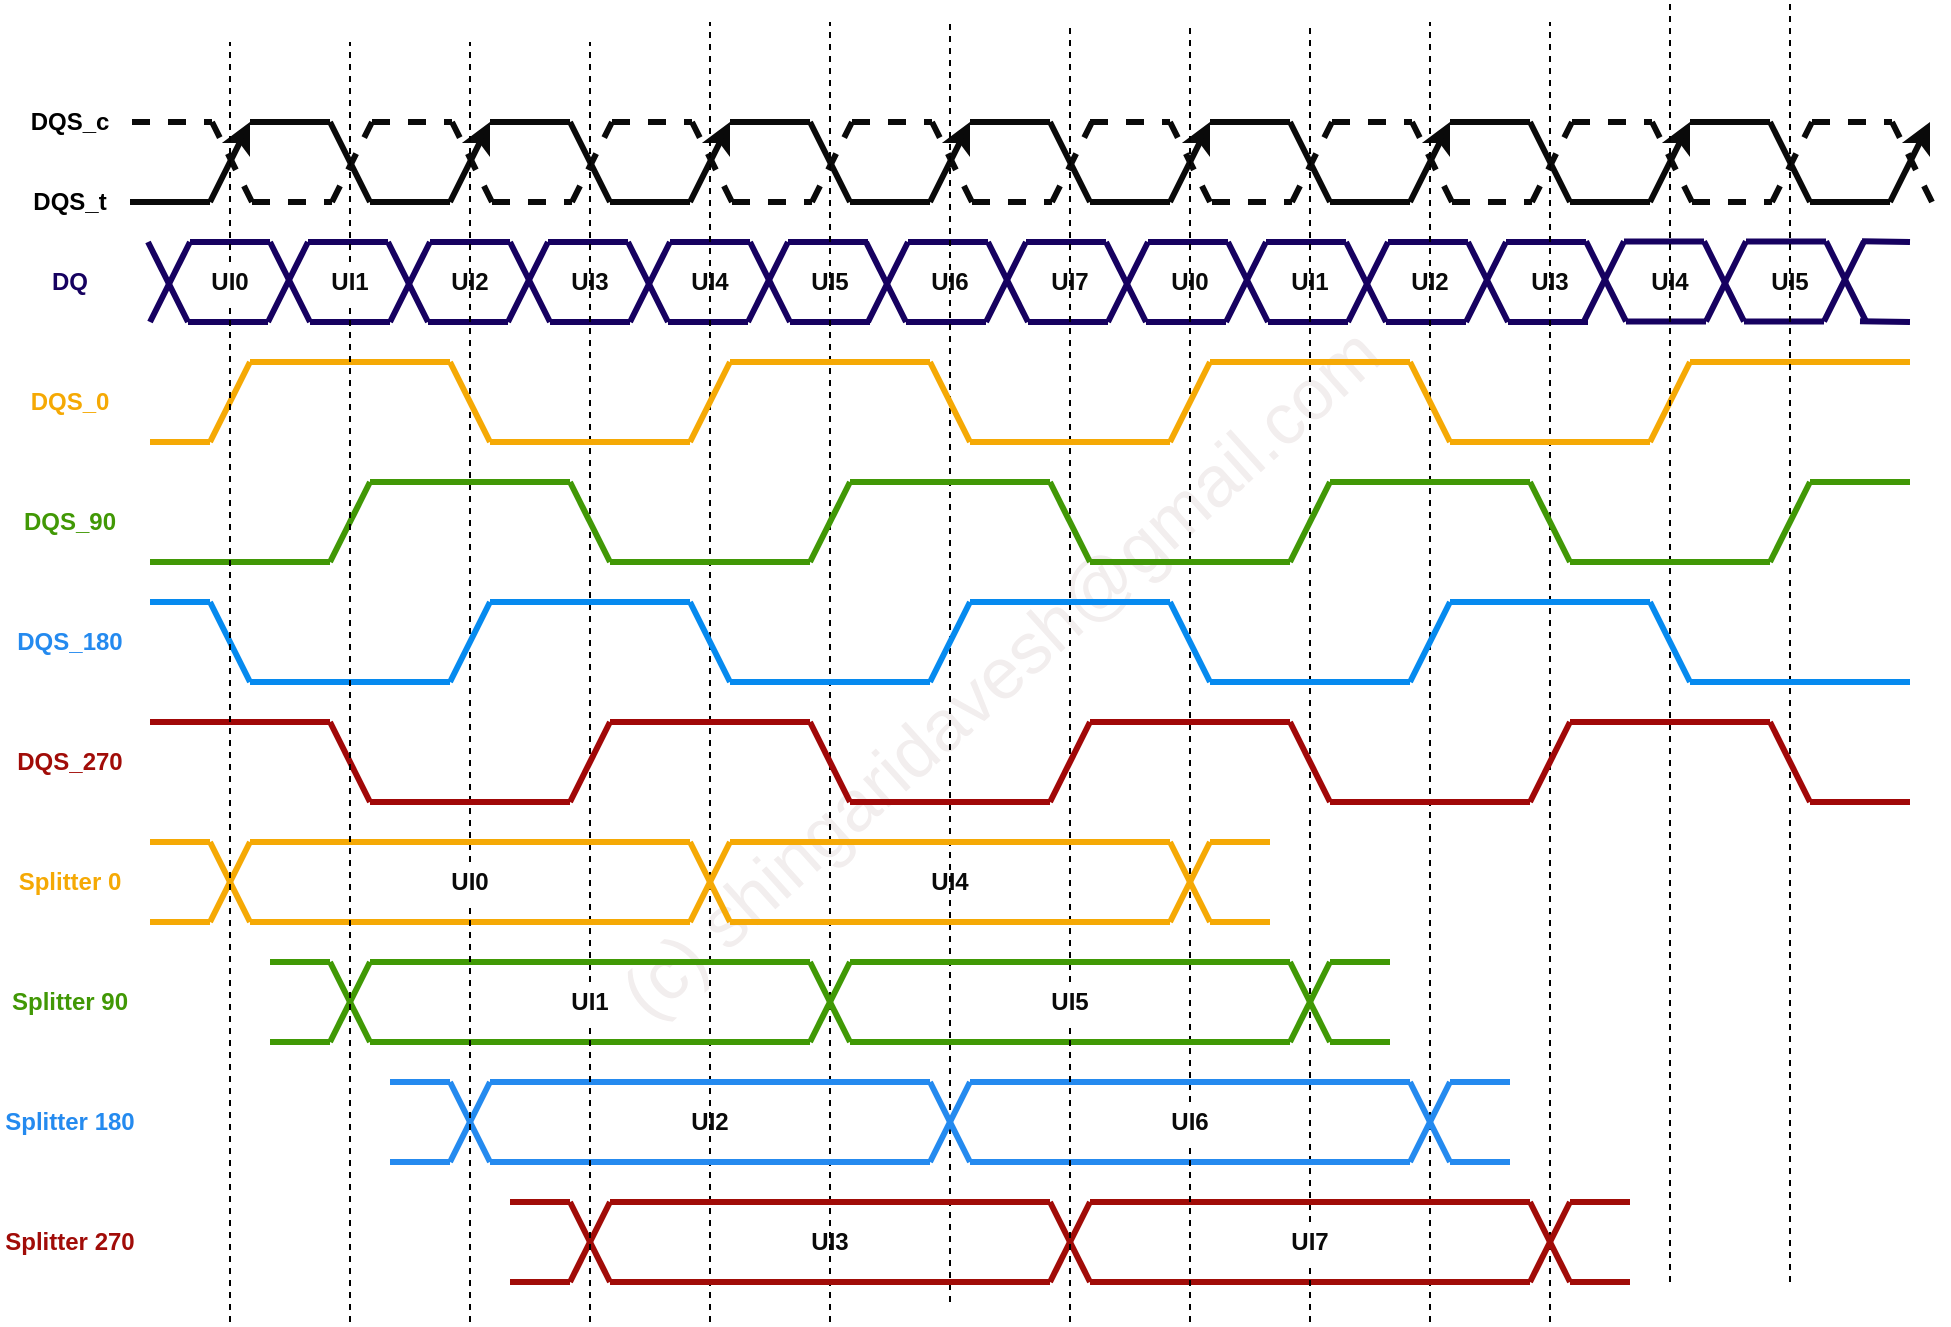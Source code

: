<mxfile version="24.7.7">
  <diagram name="Page-1" id="GN8kj4kmSvlsmQmHZ82l">
    <mxGraphModel dx="1426" dy="1064" grid="1" gridSize="10" guides="1" tooltips="1" connect="1" arrows="1" fold="1" page="1" pageScale="1" pageWidth="850" pageHeight="1100" background="#ffffff" math="0" shadow="0">
      <root>
        <mxCell id="0" />
        <mxCell id="1" parent="0" />
        <mxCell id="Rq11PXfO91AjFJ7hU85B-351" value="(c) shingaridavesh@gmail.com" style="text;html=1;align=center;verticalAlign=middle;whiteSpace=wrap;rounded=0;fontSize=36;fontColor=#f2eeee;rotation=-42;" vertex="1" parent="1">
          <mxGeometry x="190" y="740" width="870" height="30" as="geometry" />
        </mxCell>
        <mxCell id="Rq11PXfO91AjFJ7hU85B-1" value="" style="endArrow=classic;html=1;rounded=0;strokeColor=#0a0a0a;strokeWidth=3;endFill=1;" edge="1" parent="1">
          <mxGeometry width="50" height="50" relative="1" as="geometry">
            <mxPoint x="230" y="520" as="sourcePoint" />
            <mxPoint x="250" y="480" as="targetPoint" />
          </mxGeometry>
        </mxCell>
        <mxCell id="Rq11PXfO91AjFJ7hU85B-2" value="" style="endArrow=none;html=1;rounded=0;strokeColor=#0a0a0a;strokeWidth=3;" edge="1" parent="1">
          <mxGeometry width="50" height="50" relative="1" as="geometry">
            <mxPoint x="250" y="480" as="sourcePoint" />
            <mxPoint x="290" y="480" as="targetPoint" />
          </mxGeometry>
        </mxCell>
        <mxCell id="Rq11PXfO91AjFJ7hU85B-3" value="" style="endArrow=none;html=1;rounded=0;strokeColor=#0a0a0a;strokeWidth=3;" edge="1" parent="1">
          <mxGeometry width="50" height="50" relative="1" as="geometry">
            <mxPoint x="310" y="520" as="sourcePoint" />
            <mxPoint x="290" y="480" as="targetPoint" />
          </mxGeometry>
        </mxCell>
        <mxCell id="Rq11PXfO91AjFJ7hU85B-4" value="" style="endArrow=none;html=1;rounded=0;strokeColor=#0a0a0a;strokeWidth=3;" edge="1" parent="1">
          <mxGeometry width="50" height="50" relative="1" as="geometry">
            <mxPoint x="310" y="520" as="sourcePoint" />
            <mxPoint x="350" y="520" as="targetPoint" />
          </mxGeometry>
        </mxCell>
        <mxCell id="Rq11PXfO91AjFJ7hU85B-5" value="" style="endArrow=classic;html=1;rounded=0;strokeColor=#0a0a0a;strokeWidth=3;endFill=1;" edge="1" parent="1">
          <mxGeometry width="50" height="50" relative="1" as="geometry">
            <mxPoint x="350" y="520" as="sourcePoint" />
            <mxPoint x="370" y="480" as="targetPoint" />
          </mxGeometry>
        </mxCell>
        <mxCell id="Rq11PXfO91AjFJ7hU85B-21" value="" style="endArrow=none;html=1;rounded=0;strokeColor=#0a0a0a;strokeWidth=3;" edge="1" parent="1">
          <mxGeometry width="50" height="50" relative="1" as="geometry">
            <mxPoint x="370" y="480" as="sourcePoint" />
            <mxPoint x="410" y="480" as="targetPoint" />
          </mxGeometry>
        </mxCell>
        <mxCell id="Rq11PXfO91AjFJ7hU85B-22" value="" style="endArrow=none;html=1;rounded=0;strokeColor=#0a0a0a;strokeWidth=3;" edge="1" parent="1">
          <mxGeometry width="50" height="50" relative="1" as="geometry">
            <mxPoint x="430" y="520" as="sourcePoint" />
            <mxPoint x="410" y="480" as="targetPoint" />
          </mxGeometry>
        </mxCell>
        <mxCell id="Rq11PXfO91AjFJ7hU85B-23" value="" style="endArrow=none;html=1;rounded=0;strokeColor=#0a0a0a;strokeWidth=3;" edge="1" parent="1">
          <mxGeometry width="50" height="50" relative="1" as="geometry">
            <mxPoint x="430" y="520" as="sourcePoint" />
            <mxPoint x="470" y="520" as="targetPoint" />
          </mxGeometry>
        </mxCell>
        <mxCell id="Rq11PXfO91AjFJ7hU85B-24" value="" style="endArrow=classic;html=1;rounded=0;strokeColor=#0a0a0a;strokeWidth=3;endFill=1;" edge="1" parent="1">
          <mxGeometry width="50" height="50" relative="1" as="geometry">
            <mxPoint x="470" y="520" as="sourcePoint" />
            <mxPoint x="490" y="480" as="targetPoint" />
          </mxGeometry>
        </mxCell>
        <mxCell id="Rq11PXfO91AjFJ7hU85B-25" value="" style="endArrow=none;html=1;rounded=0;strokeColor=#0a0a0a;strokeWidth=3;" edge="1" parent="1">
          <mxGeometry width="50" height="50" relative="1" as="geometry">
            <mxPoint x="490" y="480" as="sourcePoint" />
            <mxPoint x="530" y="480" as="targetPoint" />
          </mxGeometry>
        </mxCell>
        <mxCell id="Rq11PXfO91AjFJ7hU85B-26" value="" style="endArrow=none;html=1;rounded=0;strokeColor=#0a0a0a;strokeWidth=3;" edge="1" parent="1">
          <mxGeometry width="50" height="50" relative="1" as="geometry">
            <mxPoint x="550" y="520" as="sourcePoint" />
            <mxPoint x="530" y="480" as="targetPoint" />
          </mxGeometry>
        </mxCell>
        <mxCell id="Rq11PXfO91AjFJ7hU85B-27" value="" style="endArrow=none;html=1;rounded=0;strokeColor=#0a0a0a;strokeWidth=3;" edge="1" parent="1">
          <mxGeometry width="50" height="50" relative="1" as="geometry">
            <mxPoint x="550" y="520" as="sourcePoint" />
            <mxPoint x="590" y="520" as="targetPoint" />
          </mxGeometry>
        </mxCell>
        <mxCell id="Rq11PXfO91AjFJ7hU85B-28" value="" style="endArrow=classic;html=1;rounded=0;strokeColor=#0a0a0a;strokeWidth=3;endFill=1;" edge="1" parent="1">
          <mxGeometry width="50" height="50" relative="1" as="geometry">
            <mxPoint x="590" y="520" as="sourcePoint" />
            <mxPoint x="610" y="480" as="targetPoint" />
          </mxGeometry>
        </mxCell>
        <mxCell id="Rq11PXfO91AjFJ7hU85B-29" value="" style="endArrow=none;html=1;rounded=0;strokeColor=#0a0a0a;strokeWidth=3;" edge="1" parent="1">
          <mxGeometry width="50" height="50" relative="1" as="geometry">
            <mxPoint x="610" y="480" as="sourcePoint" />
            <mxPoint x="650" y="480" as="targetPoint" />
          </mxGeometry>
        </mxCell>
        <mxCell id="Rq11PXfO91AjFJ7hU85B-30" value="" style="endArrow=none;html=1;rounded=0;strokeColor=#0a0a0a;strokeWidth=3;" edge="1" parent="1">
          <mxGeometry width="50" height="50" relative="1" as="geometry">
            <mxPoint x="670" y="520" as="sourcePoint" />
            <mxPoint x="650" y="480" as="targetPoint" />
          </mxGeometry>
        </mxCell>
        <mxCell id="Rq11PXfO91AjFJ7hU85B-31" value="" style="endArrow=none;html=1;rounded=0;strokeColor=#0a0a0a;strokeWidth=3;" edge="1" parent="1">
          <mxGeometry width="50" height="50" relative="1" as="geometry">
            <mxPoint x="670" y="520" as="sourcePoint" />
            <mxPoint x="710" y="520" as="targetPoint" />
          </mxGeometry>
        </mxCell>
        <mxCell id="Rq11PXfO91AjFJ7hU85B-32" value="" style="endArrow=classic;html=1;rounded=0;strokeColor=#0a0a0a;strokeWidth=3;endFill=1;" edge="1" parent="1">
          <mxGeometry width="50" height="50" relative="1" as="geometry">
            <mxPoint x="710" y="520" as="sourcePoint" />
            <mxPoint x="730" y="480" as="targetPoint" />
          </mxGeometry>
        </mxCell>
        <mxCell id="Rq11PXfO91AjFJ7hU85B-33" value="" style="endArrow=none;html=1;rounded=0;strokeColor=#0a0a0a;strokeWidth=3;" edge="1" parent="1">
          <mxGeometry width="50" height="50" relative="1" as="geometry">
            <mxPoint x="190" y="520" as="sourcePoint" />
            <mxPoint x="230" y="520" as="targetPoint" />
          </mxGeometry>
        </mxCell>
        <mxCell id="Rq11PXfO91AjFJ7hU85B-34" value="" style="endArrow=none;html=1;rounded=0;strokeColor=#0a0a0a;strokeWidth=3;dashed=1;" edge="1" parent="1">
          <mxGeometry width="50" height="50" relative="1" as="geometry">
            <mxPoint x="191" y="480" as="sourcePoint" />
            <mxPoint x="231" y="480" as="targetPoint" />
          </mxGeometry>
        </mxCell>
        <mxCell id="Rq11PXfO91AjFJ7hU85B-35" value="" style="endArrow=none;html=1;rounded=0;strokeColor=#0a0a0a;strokeWidth=3;dashed=1;" edge="1" parent="1">
          <mxGeometry width="50" height="50" relative="1" as="geometry">
            <mxPoint x="251" y="520" as="sourcePoint" />
            <mxPoint x="231" y="480" as="targetPoint" />
          </mxGeometry>
        </mxCell>
        <mxCell id="Rq11PXfO91AjFJ7hU85B-36" value="" style="endArrow=none;html=1;rounded=0;strokeColor=#0a0a0a;strokeWidth=3;dashed=1;" edge="1" parent="1">
          <mxGeometry width="50" height="50" relative="1" as="geometry">
            <mxPoint x="251" y="520" as="sourcePoint" />
            <mxPoint x="291" y="520" as="targetPoint" />
          </mxGeometry>
        </mxCell>
        <mxCell id="Rq11PXfO91AjFJ7hU85B-37" value="" style="endArrow=none;html=1;rounded=0;strokeColor=#0a0a0a;strokeWidth=3;dashed=1;" edge="1" parent="1">
          <mxGeometry width="50" height="50" relative="1" as="geometry">
            <mxPoint x="291" y="520" as="sourcePoint" />
            <mxPoint x="311" y="480" as="targetPoint" />
          </mxGeometry>
        </mxCell>
        <mxCell id="Rq11PXfO91AjFJ7hU85B-38" value="" style="endArrow=none;html=1;rounded=0;strokeColor=#0a0a0a;strokeWidth=3;dashed=1;" edge="1" parent="1">
          <mxGeometry width="50" height="50" relative="1" as="geometry">
            <mxPoint x="311" y="480" as="sourcePoint" />
            <mxPoint x="351" y="480" as="targetPoint" />
          </mxGeometry>
        </mxCell>
        <mxCell id="Rq11PXfO91AjFJ7hU85B-39" value="" style="endArrow=none;html=1;rounded=0;strokeColor=#0a0a0a;strokeWidth=3;dashed=1;" edge="1" parent="1">
          <mxGeometry width="50" height="50" relative="1" as="geometry">
            <mxPoint x="371" y="520" as="sourcePoint" />
            <mxPoint x="351" y="480" as="targetPoint" />
          </mxGeometry>
        </mxCell>
        <mxCell id="Rq11PXfO91AjFJ7hU85B-40" value="" style="endArrow=none;html=1;rounded=0;strokeColor=#0a0a0a;strokeWidth=3;dashed=1;" edge="1" parent="1">
          <mxGeometry width="50" height="50" relative="1" as="geometry">
            <mxPoint x="371" y="520" as="sourcePoint" />
            <mxPoint x="411" y="520" as="targetPoint" />
          </mxGeometry>
        </mxCell>
        <mxCell id="Rq11PXfO91AjFJ7hU85B-41" value="" style="endArrow=none;html=1;rounded=0;strokeColor=#0a0a0a;strokeWidth=3;dashed=1;" edge="1" parent="1">
          <mxGeometry width="50" height="50" relative="1" as="geometry">
            <mxPoint x="411" y="520" as="sourcePoint" />
            <mxPoint x="431" y="480" as="targetPoint" />
          </mxGeometry>
        </mxCell>
        <mxCell id="Rq11PXfO91AjFJ7hU85B-42" value="" style="endArrow=none;html=1;rounded=0;strokeColor=#0a0a0a;strokeWidth=3;dashed=1;" edge="1" parent="1">
          <mxGeometry width="50" height="50" relative="1" as="geometry">
            <mxPoint x="431" y="480" as="sourcePoint" />
            <mxPoint x="471" y="480" as="targetPoint" />
          </mxGeometry>
        </mxCell>
        <mxCell id="Rq11PXfO91AjFJ7hU85B-43" value="" style="endArrow=none;html=1;rounded=0;strokeColor=#0a0a0a;strokeWidth=3;dashed=1;" edge="1" parent="1">
          <mxGeometry width="50" height="50" relative="1" as="geometry">
            <mxPoint x="491" y="520" as="sourcePoint" />
            <mxPoint x="471" y="480" as="targetPoint" />
          </mxGeometry>
        </mxCell>
        <mxCell id="Rq11PXfO91AjFJ7hU85B-44" value="" style="endArrow=none;html=1;rounded=0;strokeColor=#0a0a0a;strokeWidth=3;dashed=1;" edge="1" parent="1">
          <mxGeometry width="50" height="50" relative="1" as="geometry">
            <mxPoint x="491" y="520" as="sourcePoint" />
            <mxPoint x="531" y="520" as="targetPoint" />
          </mxGeometry>
        </mxCell>
        <mxCell id="Rq11PXfO91AjFJ7hU85B-45" value="" style="endArrow=none;html=1;rounded=0;strokeColor=#0a0a0a;strokeWidth=3;dashed=1;" edge="1" parent="1">
          <mxGeometry width="50" height="50" relative="1" as="geometry">
            <mxPoint x="531" y="520" as="sourcePoint" />
            <mxPoint x="551" y="480" as="targetPoint" />
          </mxGeometry>
        </mxCell>
        <mxCell id="Rq11PXfO91AjFJ7hU85B-46" value="" style="endArrow=none;html=1;rounded=0;strokeColor=#0a0a0a;strokeWidth=3;dashed=1;" edge="1" parent="1">
          <mxGeometry width="50" height="50" relative="1" as="geometry">
            <mxPoint x="551" y="480" as="sourcePoint" />
            <mxPoint x="591" y="480" as="targetPoint" />
          </mxGeometry>
        </mxCell>
        <mxCell id="Rq11PXfO91AjFJ7hU85B-47" value="" style="endArrow=none;html=1;rounded=0;strokeColor=#0a0a0a;strokeWidth=3;dashed=1;" edge="1" parent="1">
          <mxGeometry width="50" height="50" relative="1" as="geometry">
            <mxPoint x="611" y="520" as="sourcePoint" />
            <mxPoint x="591" y="480" as="targetPoint" />
          </mxGeometry>
        </mxCell>
        <mxCell id="Rq11PXfO91AjFJ7hU85B-48" value="" style="endArrow=none;html=1;rounded=0;strokeColor=#0a0a0a;strokeWidth=3;dashed=1;" edge="1" parent="1">
          <mxGeometry width="50" height="50" relative="1" as="geometry">
            <mxPoint x="611" y="520" as="sourcePoint" />
            <mxPoint x="651" y="520" as="targetPoint" />
          </mxGeometry>
        </mxCell>
        <mxCell id="Rq11PXfO91AjFJ7hU85B-49" value="" style="endArrow=none;html=1;rounded=0;strokeColor=#0a0a0a;strokeWidth=3;dashed=1;" edge="1" parent="1">
          <mxGeometry width="50" height="50" relative="1" as="geometry">
            <mxPoint x="651" y="520" as="sourcePoint" />
            <mxPoint x="671" y="480" as="targetPoint" />
          </mxGeometry>
        </mxCell>
        <mxCell id="Rq11PXfO91AjFJ7hU85B-50" value="" style="endArrow=none;html=1;rounded=0;strokeColor=#0a0a0a;strokeWidth=3;dashed=1;" edge="1" parent="1">
          <mxGeometry width="50" height="50" relative="1" as="geometry">
            <mxPoint x="670" y="480" as="sourcePoint" />
            <mxPoint x="710" y="480" as="targetPoint" />
          </mxGeometry>
        </mxCell>
        <mxCell id="Rq11PXfO91AjFJ7hU85B-51" value="" style="endArrow=none;html=1;rounded=0;strokeColor=#0a0a0a;strokeWidth=3;dashed=1;" edge="1" parent="1">
          <mxGeometry width="50" height="50" relative="1" as="geometry">
            <mxPoint x="730" y="520" as="sourcePoint" />
            <mxPoint x="710" y="480" as="targetPoint" />
          </mxGeometry>
        </mxCell>
        <mxCell id="Rq11PXfO91AjFJ7hU85B-53" value="" style="endArrow=none;html=1;rounded=0;strokeColor=#160160;strokeWidth=3;" edge="1" parent="1">
          <mxGeometry width="50" height="50" relative="1" as="geometry">
            <mxPoint x="219" y="580" as="sourcePoint" />
            <mxPoint x="199" y="540" as="targetPoint" />
          </mxGeometry>
        </mxCell>
        <mxCell id="Rq11PXfO91AjFJ7hU85B-54" value="" style="endArrow=none;html=1;rounded=0;strokeColor=#160160;strokeWidth=3;" edge="1" parent="1">
          <mxGeometry width="50" height="50" relative="1" as="geometry">
            <mxPoint x="219" y="580" as="sourcePoint" />
            <mxPoint x="259" y="580" as="targetPoint" />
          </mxGeometry>
        </mxCell>
        <mxCell id="Rq11PXfO91AjFJ7hU85B-55" value="" style="endArrow=none;html=1;rounded=0;strokeColor=#160160;strokeWidth=3;" edge="1" parent="1">
          <mxGeometry width="50" height="50" relative="1" as="geometry">
            <mxPoint x="259" y="580" as="sourcePoint" />
            <mxPoint x="279" y="540" as="targetPoint" />
          </mxGeometry>
        </mxCell>
        <mxCell id="Rq11PXfO91AjFJ7hU85B-56" value="" style="endArrow=none;html=1;rounded=0;strokeColor=#160160;strokeWidth=3;" edge="1" parent="1">
          <mxGeometry width="50" height="50" relative="1" as="geometry">
            <mxPoint x="279" y="540" as="sourcePoint" />
            <mxPoint x="319" y="540" as="targetPoint" />
          </mxGeometry>
        </mxCell>
        <mxCell id="Rq11PXfO91AjFJ7hU85B-57" value="" style="endArrow=none;html=1;rounded=0;strokeColor=#160160;strokeWidth=3;" edge="1" parent="1">
          <mxGeometry width="50" height="50" relative="1" as="geometry">
            <mxPoint x="339" y="580" as="sourcePoint" />
            <mxPoint x="319" y="540" as="targetPoint" />
          </mxGeometry>
        </mxCell>
        <mxCell id="Rq11PXfO91AjFJ7hU85B-58" value="" style="endArrow=none;html=1;rounded=0;strokeColor=#160160;strokeWidth=3;" edge="1" parent="1">
          <mxGeometry width="50" height="50" relative="1" as="geometry">
            <mxPoint x="339" y="580" as="sourcePoint" />
            <mxPoint x="379" y="580" as="targetPoint" />
          </mxGeometry>
        </mxCell>
        <mxCell id="Rq11PXfO91AjFJ7hU85B-59" value="" style="endArrow=none;html=1;rounded=0;strokeColor=#160160;strokeWidth=3;" edge="1" parent="1">
          <mxGeometry width="50" height="50" relative="1" as="geometry">
            <mxPoint x="379" y="580" as="sourcePoint" />
            <mxPoint x="399" y="540" as="targetPoint" />
          </mxGeometry>
        </mxCell>
        <mxCell id="Rq11PXfO91AjFJ7hU85B-60" value="" style="endArrow=none;html=1;rounded=0;strokeColor=#160160;strokeWidth=3;" edge="1" parent="1">
          <mxGeometry width="50" height="50" relative="1" as="geometry">
            <mxPoint x="399" y="540" as="sourcePoint" />
            <mxPoint x="439" y="540" as="targetPoint" />
          </mxGeometry>
        </mxCell>
        <mxCell id="Rq11PXfO91AjFJ7hU85B-61" value="" style="endArrow=none;html=1;rounded=0;strokeColor=#160160;strokeWidth=3;" edge="1" parent="1">
          <mxGeometry width="50" height="50" relative="1" as="geometry">
            <mxPoint x="459" y="580" as="sourcePoint" />
            <mxPoint x="439" y="540" as="targetPoint" />
          </mxGeometry>
        </mxCell>
        <mxCell id="Rq11PXfO91AjFJ7hU85B-62" value="" style="endArrow=none;html=1;rounded=0;strokeColor=#160160;strokeWidth=3;" edge="1" parent="1">
          <mxGeometry width="50" height="50" relative="1" as="geometry">
            <mxPoint x="459" y="580" as="sourcePoint" />
            <mxPoint x="499" y="580" as="targetPoint" />
          </mxGeometry>
        </mxCell>
        <mxCell id="Rq11PXfO91AjFJ7hU85B-63" value="" style="endArrow=none;html=1;rounded=0;strokeColor=#160160;strokeWidth=3;" edge="1" parent="1">
          <mxGeometry width="50" height="50" relative="1" as="geometry">
            <mxPoint x="499" y="580" as="sourcePoint" />
            <mxPoint x="519" y="540" as="targetPoint" />
          </mxGeometry>
        </mxCell>
        <mxCell id="Rq11PXfO91AjFJ7hU85B-64" value="" style="endArrow=none;html=1;rounded=0;strokeColor=#160160;strokeWidth=3;" edge="1" parent="1">
          <mxGeometry width="50" height="50" relative="1" as="geometry">
            <mxPoint x="519" y="540" as="sourcePoint" />
            <mxPoint x="559" y="540" as="targetPoint" />
          </mxGeometry>
        </mxCell>
        <mxCell id="Rq11PXfO91AjFJ7hU85B-66" value="" style="endArrow=none;html=1;rounded=0;strokeColor=#160160;strokeWidth=3;" edge="1" parent="1">
          <mxGeometry width="50" height="50" relative="1" as="geometry">
            <mxPoint x="200" y="580" as="sourcePoint" />
            <mxPoint x="220" y="540" as="targetPoint" />
          </mxGeometry>
        </mxCell>
        <mxCell id="Rq11PXfO91AjFJ7hU85B-67" value="" style="endArrow=none;html=1;rounded=0;strokeColor=#160160;strokeWidth=3;" edge="1" parent="1">
          <mxGeometry width="50" height="50" relative="1" as="geometry">
            <mxPoint x="220" y="540" as="sourcePoint" />
            <mxPoint x="260" y="540" as="targetPoint" />
          </mxGeometry>
        </mxCell>
        <mxCell id="Rq11PXfO91AjFJ7hU85B-68" value="" style="endArrow=none;html=1;rounded=0;strokeColor=#160160;strokeWidth=3;" edge="1" parent="1">
          <mxGeometry width="50" height="50" relative="1" as="geometry">
            <mxPoint x="280" y="580" as="sourcePoint" />
            <mxPoint x="260" y="540" as="targetPoint" />
          </mxGeometry>
        </mxCell>
        <mxCell id="Rq11PXfO91AjFJ7hU85B-69" value="" style="endArrow=none;html=1;rounded=0;strokeColor=#160160;strokeWidth=3;" edge="1" parent="1">
          <mxGeometry width="50" height="50" relative="1" as="geometry">
            <mxPoint x="280" y="580" as="sourcePoint" />
            <mxPoint x="320" y="580" as="targetPoint" />
          </mxGeometry>
        </mxCell>
        <mxCell id="Rq11PXfO91AjFJ7hU85B-70" value="" style="endArrow=none;html=1;rounded=0;strokeColor=#160160;strokeWidth=3;" edge="1" parent="1">
          <mxGeometry width="50" height="50" relative="1" as="geometry">
            <mxPoint x="320" y="580" as="sourcePoint" />
            <mxPoint x="340" y="540" as="targetPoint" />
          </mxGeometry>
        </mxCell>
        <mxCell id="Rq11PXfO91AjFJ7hU85B-71" value="" style="endArrow=none;html=1;rounded=0;strokeColor=#160160;strokeWidth=3;" edge="1" parent="1">
          <mxGeometry width="50" height="50" relative="1" as="geometry">
            <mxPoint x="340" y="540" as="sourcePoint" />
            <mxPoint x="380" y="540" as="targetPoint" />
          </mxGeometry>
        </mxCell>
        <mxCell id="Rq11PXfO91AjFJ7hU85B-72" value="" style="endArrow=none;html=1;rounded=0;strokeColor=#160160;strokeWidth=3;" edge="1" parent="1">
          <mxGeometry width="50" height="50" relative="1" as="geometry">
            <mxPoint x="400" y="580" as="sourcePoint" />
            <mxPoint x="380" y="540" as="targetPoint" />
          </mxGeometry>
        </mxCell>
        <mxCell id="Rq11PXfO91AjFJ7hU85B-73" value="" style="endArrow=none;html=1;rounded=0;strokeColor=#160160;strokeWidth=3;" edge="1" parent="1">
          <mxGeometry width="50" height="50" relative="1" as="geometry">
            <mxPoint x="400" y="580" as="sourcePoint" />
            <mxPoint x="440" y="580" as="targetPoint" />
          </mxGeometry>
        </mxCell>
        <mxCell id="Rq11PXfO91AjFJ7hU85B-74" value="" style="endArrow=none;html=1;rounded=0;strokeColor=#160160;strokeWidth=3;" edge="1" parent="1">
          <mxGeometry width="50" height="50" relative="1" as="geometry">
            <mxPoint x="440" y="580" as="sourcePoint" />
            <mxPoint x="460" y="540" as="targetPoint" />
          </mxGeometry>
        </mxCell>
        <mxCell id="Rq11PXfO91AjFJ7hU85B-75" value="" style="endArrow=none;html=1;rounded=0;strokeColor=#160160;strokeWidth=3;" edge="1" parent="1">
          <mxGeometry width="50" height="50" relative="1" as="geometry">
            <mxPoint x="460" y="540" as="sourcePoint" />
            <mxPoint x="500" y="540" as="targetPoint" />
          </mxGeometry>
        </mxCell>
        <mxCell id="Rq11PXfO91AjFJ7hU85B-76" value="" style="endArrow=none;html=1;rounded=0;strokeColor=#160160;strokeWidth=3;" edge="1" parent="1">
          <mxGeometry width="50" height="50" relative="1" as="geometry">
            <mxPoint x="520" y="580" as="sourcePoint" />
            <mxPoint x="500" y="540" as="targetPoint" />
          </mxGeometry>
        </mxCell>
        <mxCell id="Rq11PXfO91AjFJ7hU85B-77" value="" style="endArrow=none;html=1;rounded=0;strokeColor=#160160;strokeWidth=3;" edge="1" parent="1">
          <mxGeometry width="50" height="50" relative="1" as="geometry">
            <mxPoint x="520" y="580" as="sourcePoint" />
            <mxPoint x="560" y="580" as="targetPoint" />
          </mxGeometry>
        </mxCell>
        <mxCell id="Rq11PXfO91AjFJ7hU85B-78" value="" style="endArrow=none;html=1;rounded=0;strokeColor=#160160;strokeWidth=3;" edge="1" parent="1">
          <mxGeometry width="50" height="50" relative="1" as="geometry">
            <mxPoint x="578" y="580" as="sourcePoint" />
            <mxPoint x="558" y="540" as="targetPoint" />
          </mxGeometry>
        </mxCell>
        <mxCell id="Rq11PXfO91AjFJ7hU85B-79" value="" style="endArrow=none;html=1;rounded=0;strokeColor=#160160;strokeWidth=3;" edge="1" parent="1">
          <mxGeometry width="50" height="50" relative="1" as="geometry">
            <mxPoint x="578" y="580" as="sourcePoint" />
            <mxPoint x="618" y="580" as="targetPoint" />
          </mxGeometry>
        </mxCell>
        <mxCell id="Rq11PXfO91AjFJ7hU85B-80" value="" style="endArrow=none;html=1;rounded=0;strokeColor=#160160;strokeWidth=3;" edge="1" parent="1">
          <mxGeometry width="50" height="50" relative="1" as="geometry">
            <mxPoint x="618" y="580" as="sourcePoint" />
            <mxPoint x="638" y="540" as="targetPoint" />
          </mxGeometry>
        </mxCell>
        <mxCell id="Rq11PXfO91AjFJ7hU85B-81" value="" style="endArrow=none;html=1;rounded=0;strokeColor=#160160;strokeWidth=3;" edge="1" parent="1">
          <mxGeometry width="50" height="50" relative="1" as="geometry">
            <mxPoint x="638" y="540" as="sourcePoint" />
            <mxPoint x="678" y="540" as="targetPoint" />
          </mxGeometry>
        </mxCell>
        <mxCell id="Rq11PXfO91AjFJ7hU85B-82" value="" style="endArrow=none;html=1;rounded=0;strokeColor=#160160;strokeWidth=3;" edge="1" parent="1">
          <mxGeometry width="50" height="50" relative="1" as="geometry">
            <mxPoint x="698" y="580" as="sourcePoint" />
            <mxPoint x="678" y="540" as="targetPoint" />
          </mxGeometry>
        </mxCell>
        <mxCell id="Rq11PXfO91AjFJ7hU85B-83" value="" style="endArrow=none;html=1;rounded=0;strokeColor=#160160;strokeWidth=3;" edge="1" parent="1">
          <mxGeometry width="50" height="50" relative="1" as="geometry">
            <mxPoint x="698" y="580" as="sourcePoint" />
            <mxPoint x="738" y="580" as="targetPoint" />
          </mxGeometry>
        </mxCell>
        <mxCell id="Rq11PXfO91AjFJ7hU85B-84" value="" style="endArrow=none;html=1;rounded=0;strokeColor=#160160;strokeWidth=3;" edge="1" parent="1">
          <mxGeometry width="50" height="50" relative="1" as="geometry">
            <mxPoint x="738" y="580" as="sourcePoint" />
            <mxPoint x="758" y="540" as="targetPoint" />
          </mxGeometry>
        </mxCell>
        <mxCell id="Rq11PXfO91AjFJ7hU85B-85" value="" style="endArrow=none;html=1;rounded=0;strokeColor=#160160;strokeWidth=3;" edge="1" parent="1">
          <mxGeometry width="50" height="50" relative="1" as="geometry">
            <mxPoint x="758" y="540" as="sourcePoint" />
            <mxPoint x="798" y="540" as="targetPoint" />
          </mxGeometry>
        </mxCell>
        <mxCell id="Rq11PXfO91AjFJ7hU85B-86" value="" style="endArrow=none;html=1;rounded=0;strokeColor=#160160;strokeWidth=3;" edge="1" parent="1">
          <mxGeometry width="50" height="50" relative="1" as="geometry">
            <mxPoint x="818" y="580" as="sourcePoint" />
            <mxPoint x="798" y="540" as="targetPoint" />
          </mxGeometry>
        </mxCell>
        <mxCell id="Rq11PXfO91AjFJ7hU85B-87" value="" style="endArrow=none;html=1;rounded=0;strokeColor=#160160;strokeWidth=3;" edge="1" parent="1">
          <mxGeometry width="50" height="50" relative="1" as="geometry">
            <mxPoint x="818" y="580" as="sourcePoint" />
            <mxPoint x="858" y="580" as="targetPoint" />
          </mxGeometry>
        </mxCell>
        <mxCell id="Rq11PXfO91AjFJ7hU85B-88" value="" style="endArrow=none;html=1;rounded=0;strokeColor=#160160;strokeWidth=3;" edge="1" parent="1">
          <mxGeometry width="50" height="50" relative="1" as="geometry">
            <mxPoint x="858" y="580" as="sourcePoint" />
            <mxPoint x="878" y="540" as="targetPoint" />
          </mxGeometry>
        </mxCell>
        <mxCell id="Rq11PXfO91AjFJ7hU85B-89" value="" style="endArrow=none;html=1;rounded=0;strokeColor=#160160;strokeWidth=3;" edge="1" parent="1">
          <mxGeometry width="50" height="50" relative="1" as="geometry">
            <mxPoint x="878" y="540" as="sourcePoint" />
            <mxPoint x="918" y="540" as="targetPoint" />
          </mxGeometry>
        </mxCell>
        <mxCell id="Rq11PXfO91AjFJ7hU85B-90" value="" style="endArrow=none;html=1;rounded=0;strokeColor=#160160;strokeWidth=3;" edge="1" parent="1">
          <mxGeometry width="50" height="50" relative="1" as="geometry">
            <mxPoint x="559" y="580" as="sourcePoint" />
            <mxPoint x="579" y="540" as="targetPoint" />
          </mxGeometry>
        </mxCell>
        <mxCell id="Rq11PXfO91AjFJ7hU85B-91" value="" style="endArrow=none;html=1;rounded=0;strokeColor=#160160;strokeWidth=3;" edge="1" parent="1">
          <mxGeometry width="50" height="50" relative="1" as="geometry">
            <mxPoint x="579" y="540" as="sourcePoint" />
            <mxPoint x="619" y="540" as="targetPoint" />
          </mxGeometry>
        </mxCell>
        <mxCell id="Rq11PXfO91AjFJ7hU85B-92" value="" style="endArrow=none;html=1;rounded=0;strokeColor=#160160;strokeWidth=3;" edge="1" parent="1">
          <mxGeometry width="50" height="50" relative="1" as="geometry">
            <mxPoint x="639" y="580" as="sourcePoint" />
            <mxPoint x="619" y="540" as="targetPoint" />
          </mxGeometry>
        </mxCell>
        <mxCell id="Rq11PXfO91AjFJ7hU85B-93" value="" style="endArrow=none;html=1;rounded=0;strokeColor=#160160;strokeWidth=3;" edge="1" parent="1">
          <mxGeometry width="50" height="50" relative="1" as="geometry">
            <mxPoint x="639" y="580" as="sourcePoint" />
            <mxPoint x="679" y="580" as="targetPoint" />
          </mxGeometry>
        </mxCell>
        <mxCell id="Rq11PXfO91AjFJ7hU85B-94" value="" style="endArrow=none;html=1;rounded=0;strokeColor=#160160;strokeWidth=3;" edge="1" parent="1">
          <mxGeometry width="50" height="50" relative="1" as="geometry">
            <mxPoint x="679" y="580" as="sourcePoint" />
            <mxPoint x="699" y="540" as="targetPoint" />
          </mxGeometry>
        </mxCell>
        <mxCell id="Rq11PXfO91AjFJ7hU85B-95" value="" style="endArrow=none;html=1;rounded=0;strokeColor=#160160;strokeWidth=3;" edge="1" parent="1">
          <mxGeometry width="50" height="50" relative="1" as="geometry">
            <mxPoint x="699" y="540" as="sourcePoint" />
            <mxPoint x="739" y="540" as="targetPoint" />
          </mxGeometry>
        </mxCell>
        <mxCell id="Rq11PXfO91AjFJ7hU85B-96" value="" style="endArrow=none;html=1;rounded=0;strokeColor=#160160;strokeWidth=3;" edge="1" parent="1">
          <mxGeometry width="50" height="50" relative="1" as="geometry">
            <mxPoint x="759" y="580" as="sourcePoint" />
            <mxPoint x="739" y="540" as="targetPoint" />
          </mxGeometry>
        </mxCell>
        <mxCell id="Rq11PXfO91AjFJ7hU85B-97" value="" style="endArrow=none;html=1;rounded=0;strokeColor=#160160;strokeWidth=3;" edge="1" parent="1">
          <mxGeometry width="50" height="50" relative="1" as="geometry">
            <mxPoint x="759" y="580" as="sourcePoint" />
            <mxPoint x="799" y="580" as="targetPoint" />
          </mxGeometry>
        </mxCell>
        <mxCell id="Rq11PXfO91AjFJ7hU85B-98" value="" style="endArrow=none;html=1;rounded=0;strokeColor=#160160;strokeWidth=3;" edge="1" parent="1">
          <mxGeometry width="50" height="50" relative="1" as="geometry">
            <mxPoint x="799" y="580" as="sourcePoint" />
            <mxPoint x="819" y="540" as="targetPoint" />
          </mxGeometry>
        </mxCell>
        <mxCell id="Rq11PXfO91AjFJ7hU85B-99" value="" style="endArrow=none;html=1;rounded=0;strokeColor=#160160;strokeWidth=3;" edge="1" parent="1">
          <mxGeometry width="50" height="50" relative="1" as="geometry">
            <mxPoint x="819" y="540" as="sourcePoint" />
            <mxPoint x="859" y="540" as="targetPoint" />
          </mxGeometry>
        </mxCell>
        <mxCell id="Rq11PXfO91AjFJ7hU85B-100" value="" style="endArrow=none;html=1;rounded=0;strokeColor=#160160;strokeWidth=3;" edge="1" parent="1">
          <mxGeometry width="50" height="50" relative="1" as="geometry">
            <mxPoint x="879" y="580" as="sourcePoint" />
            <mxPoint x="859" y="540" as="targetPoint" />
          </mxGeometry>
        </mxCell>
        <mxCell id="Rq11PXfO91AjFJ7hU85B-101" value="" style="endArrow=none;html=1;rounded=0;strokeColor=#160160;strokeWidth=3;" edge="1" parent="1">
          <mxGeometry width="50" height="50" relative="1" as="geometry">
            <mxPoint x="879" y="580" as="sourcePoint" />
            <mxPoint x="919" y="580" as="targetPoint" />
          </mxGeometry>
        </mxCell>
        <mxCell id="Rq11PXfO91AjFJ7hU85B-102" value="" style="endArrow=none;html=1;rounded=0;strokeColor=#0a0a0a;strokeWidth=3;" edge="1" parent="1">
          <mxGeometry width="50" height="50" relative="1" as="geometry">
            <mxPoint x="730" y="480" as="sourcePoint" />
            <mxPoint x="770" y="480" as="targetPoint" />
          </mxGeometry>
        </mxCell>
        <mxCell id="Rq11PXfO91AjFJ7hU85B-103" value="" style="endArrow=none;html=1;rounded=0;strokeColor=#0a0a0a;strokeWidth=3;" edge="1" parent="1">
          <mxGeometry width="50" height="50" relative="1" as="geometry">
            <mxPoint x="790" y="520" as="sourcePoint" />
            <mxPoint x="770" y="480" as="targetPoint" />
          </mxGeometry>
        </mxCell>
        <mxCell id="Rq11PXfO91AjFJ7hU85B-104" value="" style="endArrow=none;html=1;rounded=0;strokeColor=#0a0a0a;strokeWidth=3;" edge="1" parent="1">
          <mxGeometry width="50" height="50" relative="1" as="geometry">
            <mxPoint x="790" y="520" as="sourcePoint" />
            <mxPoint x="830" y="520" as="targetPoint" />
          </mxGeometry>
        </mxCell>
        <mxCell id="Rq11PXfO91AjFJ7hU85B-105" value="" style="endArrow=classic;html=1;rounded=0;strokeColor=#0a0a0a;strokeWidth=3;endFill=1;" edge="1" parent="1">
          <mxGeometry width="50" height="50" relative="1" as="geometry">
            <mxPoint x="830" y="520" as="sourcePoint" />
            <mxPoint x="850" y="480" as="targetPoint" />
          </mxGeometry>
        </mxCell>
        <mxCell id="Rq11PXfO91AjFJ7hU85B-106" value="" style="endArrow=none;html=1;rounded=0;strokeColor=#0a0a0a;strokeWidth=3;" edge="1" parent="1">
          <mxGeometry width="50" height="50" relative="1" as="geometry">
            <mxPoint x="850" y="480" as="sourcePoint" />
            <mxPoint x="890" y="480" as="targetPoint" />
          </mxGeometry>
        </mxCell>
        <mxCell id="Rq11PXfO91AjFJ7hU85B-107" value="" style="endArrow=none;html=1;rounded=0;strokeColor=#0a0a0a;strokeWidth=3;" edge="1" parent="1">
          <mxGeometry width="50" height="50" relative="1" as="geometry">
            <mxPoint x="910" y="520" as="sourcePoint" />
            <mxPoint x="890" y="480" as="targetPoint" />
          </mxGeometry>
        </mxCell>
        <mxCell id="Rq11PXfO91AjFJ7hU85B-108" value="" style="endArrow=none;html=1;rounded=0;strokeColor=#0a0a0a;strokeWidth=3;" edge="1" parent="1">
          <mxGeometry width="50" height="50" relative="1" as="geometry">
            <mxPoint x="910" y="520" as="sourcePoint" />
            <mxPoint x="950" y="520" as="targetPoint" />
          </mxGeometry>
        </mxCell>
        <mxCell id="Rq11PXfO91AjFJ7hU85B-109" value="" style="endArrow=classic;html=1;rounded=0;strokeColor=#0a0a0a;strokeWidth=3;endFill=1;" edge="1" parent="1">
          <mxGeometry width="50" height="50" relative="1" as="geometry">
            <mxPoint x="950" y="520" as="sourcePoint" />
            <mxPoint x="970" y="480" as="targetPoint" />
          </mxGeometry>
        </mxCell>
        <mxCell id="Rq11PXfO91AjFJ7hU85B-110" value="" style="endArrow=none;html=1;rounded=0;strokeColor=#0a0a0a;strokeWidth=3;" edge="1" parent="1">
          <mxGeometry width="50" height="50" relative="1" as="geometry">
            <mxPoint x="970" y="480" as="sourcePoint" />
            <mxPoint x="1010" y="480" as="targetPoint" />
          </mxGeometry>
        </mxCell>
        <mxCell id="Rq11PXfO91AjFJ7hU85B-111" value="" style="endArrow=none;html=1;rounded=0;strokeColor=#0a0a0a;strokeWidth=3;" edge="1" parent="1">
          <mxGeometry width="50" height="50" relative="1" as="geometry">
            <mxPoint x="1030" y="520" as="sourcePoint" />
            <mxPoint x="1010" y="480" as="targetPoint" />
          </mxGeometry>
        </mxCell>
        <mxCell id="Rq11PXfO91AjFJ7hU85B-112" value="" style="endArrow=none;html=1;rounded=0;strokeColor=#0a0a0a;strokeWidth=3;" edge="1" parent="1">
          <mxGeometry width="50" height="50" relative="1" as="geometry">
            <mxPoint x="1030" y="520" as="sourcePoint" />
            <mxPoint x="1070" y="520" as="targetPoint" />
          </mxGeometry>
        </mxCell>
        <mxCell id="Rq11PXfO91AjFJ7hU85B-118" value="" style="endArrow=none;html=1;rounded=0;strokeColor=#0a0a0a;strokeWidth=3;dashed=1;" edge="1" parent="1">
          <mxGeometry width="50" height="50" relative="1" as="geometry">
            <mxPoint x="731" y="520" as="sourcePoint" />
            <mxPoint x="771" y="520" as="targetPoint" />
          </mxGeometry>
        </mxCell>
        <mxCell id="Rq11PXfO91AjFJ7hU85B-119" value="" style="endArrow=none;html=1;rounded=0;strokeColor=#0a0a0a;strokeWidth=3;dashed=1;" edge="1" parent="1">
          <mxGeometry width="50" height="50" relative="1" as="geometry">
            <mxPoint x="771" y="520" as="sourcePoint" />
            <mxPoint x="791" y="480" as="targetPoint" />
          </mxGeometry>
        </mxCell>
        <mxCell id="Rq11PXfO91AjFJ7hU85B-120" value="" style="endArrow=none;html=1;rounded=0;strokeColor=#0a0a0a;strokeWidth=3;dashed=1;" edge="1" parent="1">
          <mxGeometry width="50" height="50" relative="1" as="geometry">
            <mxPoint x="791" y="480" as="sourcePoint" />
            <mxPoint x="831" y="480" as="targetPoint" />
          </mxGeometry>
        </mxCell>
        <mxCell id="Rq11PXfO91AjFJ7hU85B-121" value="" style="endArrow=none;html=1;rounded=0;strokeColor=#0a0a0a;strokeWidth=3;dashed=1;" edge="1" parent="1">
          <mxGeometry width="50" height="50" relative="1" as="geometry">
            <mxPoint x="851" y="520" as="sourcePoint" />
            <mxPoint x="831" y="480" as="targetPoint" />
          </mxGeometry>
        </mxCell>
        <mxCell id="Rq11PXfO91AjFJ7hU85B-122" value="" style="endArrow=none;html=1;rounded=0;strokeColor=#0a0a0a;strokeWidth=3;dashed=1;" edge="1" parent="1">
          <mxGeometry width="50" height="50" relative="1" as="geometry">
            <mxPoint x="851" y="520" as="sourcePoint" />
            <mxPoint x="891" y="520" as="targetPoint" />
          </mxGeometry>
        </mxCell>
        <mxCell id="Rq11PXfO91AjFJ7hU85B-123" value="" style="endArrow=none;html=1;rounded=0;strokeColor=#0a0a0a;strokeWidth=3;dashed=1;" edge="1" parent="1">
          <mxGeometry width="50" height="50" relative="1" as="geometry">
            <mxPoint x="891" y="520" as="sourcePoint" />
            <mxPoint x="911" y="480" as="targetPoint" />
          </mxGeometry>
        </mxCell>
        <mxCell id="Rq11PXfO91AjFJ7hU85B-124" value="" style="endArrow=none;html=1;rounded=0;strokeColor=#0a0a0a;strokeWidth=3;dashed=1;" edge="1" parent="1">
          <mxGeometry width="50" height="50" relative="1" as="geometry">
            <mxPoint x="911" y="480" as="sourcePoint" />
            <mxPoint x="951" y="480" as="targetPoint" />
          </mxGeometry>
        </mxCell>
        <mxCell id="Rq11PXfO91AjFJ7hU85B-125" value="" style="endArrow=none;html=1;rounded=0;strokeColor=#0a0a0a;strokeWidth=3;dashed=1;" edge="1" parent="1">
          <mxGeometry width="50" height="50" relative="1" as="geometry">
            <mxPoint x="971" y="520" as="sourcePoint" />
            <mxPoint x="951" y="480" as="targetPoint" />
          </mxGeometry>
        </mxCell>
        <mxCell id="Rq11PXfO91AjFJ7hU85B-126" value="" style="endArrow=none;html=1;rounded=0;strokeColor=#0a0a0a;strokeWidth=3;dashed=1;" edge="1" parent="1">
          <mxGeometry width="50" height="50" relative="1" as="geometry">
            <mxPoint x="971" y="520" as="sourcePoint" />
            <mxPoint x="1011" y="520" as="targetPoint" />
          </mxGeometry>
        </mxCell>
        <mxCell id="Rq11PXfO91AjFJ7hU85B-127" value="" style="endArrow=none;html=1;rounded=0;strokeColor=#0a0a0a;strokeWidth=3;dashed=1;" edge="1" parent="1">
          <mxGeometry width="50" height="50" relative="1" as="geometry">
            <mxPoint x="1011" y="520" as="sourcePoint" />
            <mxPoint x="1031" y="480" as="targetPoint" />
          </mxGeometry>
        </mxCell>
        <mxCell id="Rq11PXfO91AjFJ7hU85B-128" value="" style="endArrow=none;html=1;rounded=0;strokeColor=#0a0a0a;strokeWidth=3;dashed=1;" edge="1" parent="1">
          <mxGeometry width="50" height="50" relative="1" as="geometry">
            <mxPoint x="1031" y="480" as="sourcePoint" />
            <mxPoint x="1071" y="480" as="targetPoint" />
          </mxGeometry>
        </mxCell>
        <mxCell id="Rq11PXfO91AjFJ7hU85B-134" value="DQS_c" style="text;html=1;align=center;verticalAlign=middle;whiteSpace=wrap;rounded=0;fontStyle=1" vertex="1" parent="1">
          <mxGeometry x="130" y="470" width="60" height="20" as="geometry" />
        </mxCell>
        <mxCell id="Rq11PXfO91AjFJ7hU85B-135" value="DQS_t" style="text;html=1;align=center;verticalAlign=middle;whiteSpace=wrap;rounded=0;fontStyle=1" vertex="1" parent="1">
          <mxGeometry x="130" y="510" width="60" height="20" as="geometry" />
        </mxCell>
        <mxCell id="Rq11PXfO91AjFJ7hU85B-136" value="DQ" style="text;html=1;align=center;verticalAlign=middle;whiteSpace=wrap;rounded=0;fontColor=#160160;fontStyle=1" vertex="1" parent="1">
          <mxGeometry x="130" y="550" width="60" height="20" as="geometry" />
        </mxCell>
        <mxCell id="Rq11PXfO91AjFJ7hU85B-137" value="" style="endArrow=none;dashed=1;html=1;rounded=0;" edge="1" parent="1" source="Rq11PXfO91AjFJ7hU85B-320">
          <mxGeometry width="50" height="50" relative="1" as="geometry">
            <mxPoint x="240" y="1080" as="sourcePoint" />
            <mxPoint x="240" y="440" as="targetPoint" />
          </mxGeometry>
        </mxCell>
        <mxCell id="Rq11PXfO91AjFJ7hU85B-138" value="" style="endArrow=none;dashed=1;html=1;rounded=0;" edge="1" parent="1" source="Rq11PXfO91AjFJ7hU85B-322">
          <mxGeometry width="50" height="50" relative="1" as="geometry">
            <mxPoint x="300" y="1080" as="sourcePoint" />
            <mxPoint x="300" y="440" as="targetPoint" />
          </mxGeometry>
        </mxCell>
        <mxCell id="Rq11PXfO91AjFJ7hU85B-139" value="" style="endArrow=none;dashed=1;html=1;rounded=0;" edge="1" parent="1" source="Rq11PXfO91AjFJ7hU85B-338">
          <mxGeometry width="50" height="50" relative="1" as="geometry">
            <mxPoint x="360" y="1080" as="sourcePoint" />
            <mxPoint x="360" y="440" as="targetPoint" />
          </mxGeometry>
        </mxCell>
        <mxCell id="Rq11PXfO91AjFJ7hU85B-140" value="" style="endArrow=none;dashed=1;html=1;rounded=0;" edge="1" parent="1" source="Rq11PXfO91AjFJ7hU85B-340">
          <mxGeometry width="50" height="50" relative="1" as="geometry">
            <mxPoint x="420" y="1080" as="sourcePoint" />
            <mxPoint x="420" y="440" as="targetPoint" />
          </mxGeometry>
        </mxCell>
        <mxCell id="Rq11PXfO91AjFJ7hU85B-141" value="" style="endArrow=none;dashed=1;html=1;rounded=0;" edge="1" parent="1">
          <mxGeometry width="50" height="50" relative="1" as="geometry">
            <mxPoint x="480" y="1080" as="sourcePoint" />
            <mxPoint x="480" y="430" as="targetPoint" />
          </mxGeometry>
        </mxCell>
        <mxCell id="Rq11PXfO91AjFJ7hU85B-142" value="" style="endArrow=none;dashed=1;html=1;rounded=0;" edge="1" parent="1">
          <mxGeometry width="50" height="50" relative="1" as="geometry">
            <mxPoint x="540" y="1080" as="sourcePoint" />
            <mxPoint x="540" y="430" as="targetPoint" />
          </mxGeometry>
        </mxCell>
        <mxCell id="Rq11PXfO91AjFJ7hU85B-143" value="" style="endArrow=none;dashed=1;html=1;rounded=0;" edge="1" parent="1">
          <mxGeometry width="50" height="50" relative="1" as="geometry">
            <mxPoint x="600" y="1070" as="sourcePoint" />
            <mxPoint x="600" y="430" as="targetPoint" />
          </mxGeometry>
        </mxCell>
        <mxCell id="Rq11PXfO91AjFJ7hU85B-144" value="" style="endArrow=none;dashed=1;html=1;rounded=0;" edge="1" parent="1" source="Rq11PXfO91AjFJ7hU85B-345">
          <mxGeometry width="50" height="50" relative="1" as="geometry">
            <mxPoint x="660" y="1080" as="sourcePoint" />
            <mxPoint x="660" y="430" as="targetPoint" />
          </mxGeometry>
        </mxCell>
        <mxCell id="Rq11PXfO91AjFJ7hU85B-145" value="" style="endArrow=none;dashed=1;html=1;rounded=0;" edge="1" parent="1" source="Rq11PXfO91AjFJ7hU85B-346">
          <mxGeometry width="50" height="50" relative="1" as="geometry">
            <mxPoint x="720" y="1080" as="sourcePoint" />
            <mxPoint x="720" y="430" as="targetPoint" />
          </mxGeometry>
        </mxCell>
        <mxCell id="Rq11PXfO91AjFJ7hU85B-146" value="" style="endArrow=none;dashed=1;html=1;rounded=0;" edge="1" parent="1" source="Rq11PXfO91AjFJ7hU85B-347">
          <mxGeometry width="50" height="50" relative="1" as="geometry">
            <mxPoint x="780" y="1080" as="sourcePoint" />
            <mxPoint x="780" y="430" as="targetPoint" />
          </mxGeometry>
        </mxCell>
        <mxCell id="Rq11PXfO91AjFJ7hU85B-147" value="" style="endArrow=none;dashed=1;html=1;rounded=0;" edge="1" parent="1">
          <mxGeometry width="50" height="50" relative="1" as="geometry">
            <mxPoint x="840" y="1080" as="sourcePoint" />
            <mxPoint x="840" y="430" as="targetPoint" />
          </mxGeometry>
        </mxCell>
        <mxCell id="Rq11PXfO91AjFJ7hU85B-148" value="" style="endArrow=none;dashed=1;html=1;rounded=0;" edge="1" parent="1">
          <mxGeometry width="50" height="50" relative="1" as="geometry">
            <mxPoint x="900" y="1080" as="sourcePoint" />
            <mxPoint x="900" y="430" as="targetPoint" />
          </mxGeometry>
        </mxCell>
        <mxCell id="Rq11PXfO91AjFJ7hU85B-149" value="" style="endArrow=none;html=1;rounded=0;strokeColor=#160160;strokeWidth=3;" edge="1" parent="1">
          <mxGeometry width="50" height="50" relative="1" as="geometry">
            <mxPoint x="917" y="579.71" as="sourcePoint" />
            <mxPoint x="937" y="539.71" as="targetPoint" />
          </mxGeometry>
        </mxCell>
        <mxCell id="Rq11PXfO91AjFJ7hU85B-150" value="" style="endArrow=none;html=1;rounded=0;strokeColor=#160160;strokeWidth=3;" edge="1" parent="1">
          <mxGeometry width="50" height="50" relative="1" as="geometry">
            <mxPoint x="937" y="539.71" as="sourcePoint" />
            <mxPoint x="977" y="539.71" as="targetPoint" />
          </mxGeometry>
        </mxCell>
        <mxCell id="Rq11PXfO91AjFJ7hU85B-151" value="" style="endArrow=none;html=1;rounded=0;strokeColor=#160160;strokeWidth=3;" edge="1" parent="1">
          <mxGeometry width="50" height="50" relative="1" as="geometry">
            <mxPoint x="997" y="579.71" as="sourcePoint" />
            <mxPoint x="977" y="539.71" as="targetPoint" />
          </mxGeometry>
        </mxCell>
        <mxCell id="Rq11PXfO91AjFJ7hU85B-152" value="" style="endArrow=none;html=1;rounded=0;strokeColor=#160160;strokeWidth=3;" edge="1" parent="1">
          <mxGeometry width="50" height="50" relative="1" as="geometry">
            <mxPoint x="997" y="579.71" as="sourcePoint" />
            <mxPoint x="1037" y="579.71" as="targetPoint" />
          </mxGeometry>
        </mxCell>
        <mxCell id="Rq11PXfO91AjFJ7hU85B-153" value="" style="endArrow=none;html=1;rounded=0;strokeColor=#160160;strokeWidth=3;" edge="1" parent="1">
          <mxGeometry width="50" height="50" relative="1" as="geometry">
            <mxPoint x="1037" y="579.71" as="sourcePoint" />
            <mxPoint x="1057" y="539.71" as="targetPoint" />
          </mxGeometry>
        </mxCell>
        <mxCell id="Rq11PXfO91AjFJ7hU85B-155" value="" style="endArrow=none;html=1;rounded=0;strokeColor=#160160;strokeWidth=3;" edge="1" parent="1">
          <mxGeometry width="50" height="50" relative="1" as="geometry">
            <mxPoint x="938" y="579.71" as="sourcePoint" />
            <mxPoint x="918" y="539.71" as="targetPoint" />
          </mxGeometry>
        </mxCell>
        <mxCell id="Rq11PXfO91AjFJ7hU85B-156" value="" style="endArrow=none;html=1;rounded=0;strokeColor=#160160;strokeWidth=3;" edge="1" parent="1">
          <mxGeometry width="50" height="50" relative="1" as="geometry">
            <mxPoint x="938" y="579.71" as="sourcePoint" />
            <mxPoint x="978" y="579.71" as="targetPoint" />
          </mxGeometry>
        </mxCell>
        <mxCell id="Rq11PXfO91AjFJ7hU85B-157" value="" style="endArrow=none;html=1;rounded=0;strokeColor=#160160;strokeWidth=3;" edge="1" parent="1">
          <mxGeometry width="50" height="50" relative="1" as="geometry">
            <mxPoint x="978" y="579.71" as="sourcePoint" />
            <mxPoint x="998" y="539.71" as="targetPoint" />
          </mxGeometry>
        </mxCell>
        <mxCell id="Rq11PXfO91AjFJ7hU85B-158" value="" style="endArrow=none;html=1;rounded=0;strokeColor=#160160;strokeWidth=3;" edge="1" parent="1">
          <mxGeometry width="50" height="50" relative="1" as="geometry">
            <mxPoint x="998" y="539.71" as="sourcePoint" />
            <mxPoint x="1038" y="539.71" as="targetPoint" />
          </mxGeometry>
        </mxCell>
        <mxCell id="Rq11PXfO91AjFJ7hU85B-159" value="" style="endArrow=none;html=1;rounded=0;strokeColor=#160160;strokeWidth=3;" edge="1" parent="1">
          <mxGeometry width="50" height="50" relative="1" as="geometry">
            <mxPoint x="1058" y="579.71" as="sourcePoint" />
            <mxPoint x="1038" y="539.71" as="targetPoint" />
          </mxGeometry>
        </mxCell>
        <mxCell id="Rq11PXfO91AjFJ7hU85B-161" value="" style="endArrow=none;html=1;rounded=0;strokeColor=#f5a905;strokeWidth=3;" edge="1" parent="1">
          <mxGeometry width="50" height="50" relative="1" as="geometry">
            <mxPoint x="230" y="640" as="sourcePoint" />
            <mxPoint x="250" y="600" as="targetPoint" />
          </mxGeometry>
        </mxCell>
        <mxCell id="Rq11PXfO91AjFJ7hU85B-162" value="" style="endArrow=none;html=1;rounded=0;strokeColor=#f5a905;strokeWidth=3;" edge="1" parent="1">
          <mxGeometry width="50" height="50" relative="1" as="geometry">
            <mxPoint x="250" y="600" as="sourcePoint" />
            <mxPoint x="350" y="600" as="targetPoint" />
          </mxGeometry>
        </mxCell>
        <mxCell id="Rq11PXfO91AjFJ7hU85B-163" value="" style="endArrow=none;html=1;rounded=0;strokeColor=#f5a905;strokeWidth=3;" edge="1" parent="1">
          <mxGeometry width="50" height="50" relative="1" as="geometry">
            <mxPoint x="370" y="640" as="sourcePoint" />
            <mxPoint x="350" y="600" as="targetPoint" />
          </mxGeometry>
        </mxCell>
        <mxCell id="Rq11PXfO91AjFJ7hU85B-164" value="" style="endArrow=none;html=1;rounded=0;strokeColor=#f5a905;strokeWidth=3;" edge="1" parent="1">
          <mxGeometry width="50" height="50" relative="1" as="geometry">
            <mxPoint x="370" y="640" as="sourcePoint" />
            <mxPoint x="470" y="640" as="targetPoint" />
          </mxGeometry>
        </mxCell>
        <mxCell id="Rq11PXfO91AjFJ7hU85B-165" value="" style="endArrow=none;html=1;rounded=0;strokeColor=#f5a905;strokeWidth=3;" edge="1" parent="1">
          <mxGeometry width="50" height="50" relative="1" as="geometry">
            <mxPoint x="470" y="640" as="sourcePoint" />
            <mxPoint x="490" y="600" as="targetPoint" />
          </mxGeometry>
        </mxCell>
        <mxCell id="Rq11PXfO91AjFJ7hU85B-166" value="" style="endArrow=none;html=1;rounded=0;strokeColor=#f5a905;strokeWidth=3;" edge="1" parent="1">
          <mxGeometry width="50" height="50" relative="1" as="geometry">
            <mxPoint x="490" y="600" as="sourcePoint" />
            <mxPoint x="590" y="600" as="targetPoint" />
          </mxGeometry>
        </mxCell>
        <mxCell id="Rq11PXfO91AjFJ7hU85B-167" value="" style="endArrow=none;html=1;rounded=0;strokeColor=#f5a905;strokeWidth=3;" edge="1" parent="1">
          <mxGeometry width="50" height="50" relative="1" as="geometry">
            <mxPoint x="610" y="640" as="sourcePoint" />
            <mxPoint x="590" y="600" as="targetPoint" />
          </mxGeometry>
        </mxCell>
        <mxCell id="Rq11PXfO91AjFJ7hU85B-168" value="" style="endArrow=none;html=1;rounded=0;strokeColor=#f5a905;strokeWidth=3;" edge="1" parent="1">
          <mxGeometry width="50" height="50" relative="1" as="geometry">
            <mxPoint x="610" y="640" as="sourcePoint" />
            <mxPoint x="710" y="640" as="targetPoint" />
          </mxGeometry>
        </mxCell>
        <mxCell id="Rq11PXfO91AjFJ7hU85B-169" value="" style="endArrow=none;html=1;rounded=0;strokeColor=#f5a905;strokeWidth=3;" edge="1" parent="1">
          <mxGeometry width="50" height="50" relative="1" as="geometry">
            <mxPoint x="710" y="640" as="sourcePoint" />
            <mxPoint x="730" y="600" as="targetPoint" />
          </mxGeometry>
        </mxCell>
        <mxCell id="Rq11PXfO91AjFJ7hU85B-170" value="" style="endArrow=none;html=1;rounded=0;strokeColor=#f5a905;strokeWidth=3;" edge="1" parent="1">
          <mxGeometry width="50" height="50" relative="1" as="geometry">
            <mxPoint x="730" y="600" as="sourcePoint" />
            <mxPoint x="830" y="600" as="targetPoint" />
          </mxGeometry>
        </mxCell>
        <mxCell id="Rq11PXfO91AjFJ7hU85B-171" value="" style="endArrow=none;html=1;rounded=0;strokeColor=#f5a905;strokeWidth=3;" edge="1" parent="1">
          <mxGeometry width="50" height="50" relative="1" as="geometry">
            <mxPoint x="850" y="640" as="sourcePoint" />
            <mxPoint x="830" y="600" as="targetPoint" />
          </mxGeometry>
        </mxCell>
        <mxCell id="Rq11PXfO91AjFJ7hU85B-172" value="" style="endArrow=none;html=1;rounded=0;strokeColor=#f5a905;strokeWidth=3;" edge="1" parent="1">
          <mxGeometry width="50" height="50" relative="1" as="geometry">
            <mxPoint x="850" y="640" as="sourcePoint" />
            <mxPoint x="950" y="640" as="targetPoint" />
          </mxGeometry>
        </mxCell>
        <mxCell id="Rq11PXfO91AjFJ7hU85B-173" value="" style="endArrow=none;html=1;rounded=0;strokeColor=#f5a905;strokeWidth=3;" edge="1" parent="1">
          <mxGeometry width="50" height="50" relative="1" as="geometry">
            <mxPoint x="200" y="640" as="sourcePoint" />
            <mxPoint x="230" y="640" as="targetPoint" />
          </mxGeometry>
        </mxCell>
        <mxCell id="Rq11PXfO91AjFJ7hU85B-175" value="" style="endArrow=none;html=1;rounded=0;strokeColor=#f5a905;strokeWidth=3;" edge="1" parent="1">
          <mxGeometry width="50" height="50" relative="1" as="geometry">
            <mxPoint x="950" y="640" as="sourcePoint" />
            <mxPoint x="970" y="600" as="targetPoint" />
          </mxGeometry>
        </mxCell>
        <mxCell id="Rq11PXfO91AjFJ7hU85B-176" value="" style="endArrow=none;html=1;rounded=0;strokeColor=#f5a905;strokeWidth=3;" edge="1" parent="1">
          <mxGeometry width="50" height="50" relative="1" as="geometry">
            <mxPoint x="970" y="600" as="sourcePoint" />
            <mxPoint x="1080" y="600" as="targetPoint" />
          </mxGeometry>
        </mxCell>
        <mxCell id="Rq11PXfO91AjFJ7hU85B-179" value="" style="endArrow=none;dashed=1;html=1;rounded=0;" edge="1" parent="1">
          <mxGeometry width="50" height="50" relative="1" as="geometry">
            <mxPoint x="960" y="1060" as="sourcePoint" />
            <mxPoint x="960" y="420" as="targetPoint" />
          </mxGeometry>
        </mxCell>
        <mxCell id="Rq11PXfO91AjFJ7hU85B-180" value="" style="endArrow=none;dashed=1;html=1;rounded=0;" edge="1" parent="1">
          <mxGeometry width="50" height="50" relative="1" as="geometry">
            <mxPoint x="1020" y="1060" as="sourcePoint" />
            <mxPoint x="1020" y="420" as="targetPoint" />
          </mxGeometry>
        </mxCell>
        <mxCell id="Rq11PXfO91AjFJ7hU85B-183" value="" style="endArrow=none;html=1;rounded=0;strokeColor=#419806;strokeWidth=3;" edge="1" parent="1">
          <mxGeometry width="50" height="50" relative="1" as="geometry">
            <mxPoint x="290" y="700" as="sourcePoint" />
            <mxPoint x="310" y="660" as="targetPoint" />
          </mxGeometry>
        </mxCell>
        <mxCell id="Rq11PXfO91AjFJ7hU85B-184" value="" style="endArrow=none;html=1;rounded=0;strokeColor=#419806;strokeWidth=3;" edge="1" parent="1">
          <mxGeometry width="50" height="50" relative="1" as="geometry">
            <mxPoint x="310" y="660" as="sourcePoint" />
            <mxPoint x="410" y="660" as="targetPoint" />
          </mxGeometry>
        </mxCell>
        <mxCell id="Rq11PXfO91AjFJ7hU85B-185" value="" style="endArrow=none;html=1;rounded=0;strokeColor=#419806;strokeWidth=3;" edge="1" parent="1">
          <mxGeometry width="50" height="50" relative="1" as="geometry">
            <mxPoint x="430" y="700" as="sourcePoint" />
            <mxPoint x="410" y="660" as="targetPoint" />
          </mxGeometry>
        </mxCell>
        <mxCell id="Rq11PXfO91AjFJ7hU85B-186" value="" style="endArrow=none;html=1;rounded=0;strokeColor=#419806;strokeWidth=3;" edge="1" parent="1">
          <mxGeometry width="50" height="50" relative="1" as="geometry">
            <mxPoint x="430" y="700" as="sourcePoint" />
            <mxPoint x="530" y="700" as="targetPoint" />
          </mxGeometry>
        </mxCell>
        <mxCell id="Rq11PXfO91AjFJ7hU85B-187" value="" style="endArrow=none;html=1;rounded=0;strokeColor=#419806;strokeWidth=3;" edge="1" parent="1">
          <mxGeometry width="50" height="50" relative="1" as="geometry">
            <mxPoint x="530" y="700" as="sourcePoint" />
            <mxPoint x="550" y="660" as="targetPoint" />
          </mxGeometry>
        </mxCell>
        <mxCell id="Rq11PXfO91AjFJ7hU85B-188" value="" style="endArrow=none;html=1;rounded=0;strokeColor=#419806;strokeWidth=3;" edge="1" parent="1">
          <mxGeometry width="50" height="50" relative="1" as="geometry">
            <mxPoint x="550" y="660" as="sourcePoint" />
            <mxPoint x="650" y="660" as="targetPoint" />
          </mxGeometry>
        </mxCell>
        <mxCell id="Rq11PXfO91AjFJ7hU85B-189" value="" style="endArrow=none;html=1;rounded=0;strokeColor=#419806;strokeWidth=3;" edge="1" parent="1">
          <mxGeometry width="50" height="50" relative="1" as="geometry">
            <mxPoint x="670" y="700" as="sourcePoint" />
            <mxPoint x="650" y="660" as="targetPoint" />
          </mxGeometry>
        </mxCell>
        <mxCell id="Rq11PXfO91AjFJ7hU85B-190" value="" style="endArrow=none;html=1;rounded=0;strokeColor=#419806;strokeWidth=3;" edge="1" parent="1">
          <mxGeometry width="50" height="50" relative="1" as="geometry">
            <mxPoint x="670" y="700" as="sourcePoint" />
            <mxPoint x="770" y="700" as="targetPoint" />
          </mxGeometry>
        </mxCell>
        <mxCell id="Rq11PXfO91AjFJ7hU85B-191" value="" style="endArrow=none;html=1;rounded=0;strokeColor=#419806;strokeWidth=3;" edge="1" parent="1">
          <mxGeometry width="50" height="50" relative="1" as="geometry">
            <mxPoint x="770" y="700" as="sourcePoint" />
            <mxPoint x="790" y="660" as="targetPoint" />
          </mxGeometry>
        </mxCell>
        <mxCell id="Rq11PXfO91AjFJ7hU85B-192" value="" style="endArrow=none;html=1;rounded=0;strokeColor=#419806;strokeWidth=3;" edge="1" parent="1">
          <mxGeometry width="50" height="50" relative="1" as="geometry">
            <mxPoint x="790" y="660" as="sourcePoint" />
            <mxPoint x="890" y="660" as="targetPoint" />
          </mxGeometry>
        </mxCell>
        <mxCell id="Rq11PXfO91AjFJ7hU85B-193" value="" style="endArrow=none;html=1;rounded=0;strokeColor=#419806;strokeWidth=3;" edge="1" parent="1">
          <mxGeometry width="50" height="50" relative="1" as="geometry">
            <mxPoint x="910" y="700" as="sourcePoint" />
            <mxPoint x="890" y="660" as="targetPoint" />
          </mxGeometry>
        </mxCell>
        <mxCell id="Rq11PXfO91AjFJ7hU85B-194" value="" style="endArrow=none;html=1;rounded=0;strokeColor=#419806;strokeWidth=3;" edge="1" parent="1">
          <mxGeometry width="50" height="50" relative="1" as="geometry">
            <mxPoint x="910" y="700" as="sourcePoint" />
            <mxPoint x="1010" y="700" as="targetPoint" />
          </mxGeometry>
        </mxCell>
        <mxCell id="Rq11PXfO91AjFJ7hU85B-196" value="" style="endArrow=none;html=1;rounded=0;strokeColor=#419806;strokeWidth=3;" edge="1" parent="1">
          <mxGeometry width="50" height="50" relative="1" as="geometry">
            <mxPoint x="1010" y="700" as="sourcePoint" />
            <mxPoint x="1030" y="660" as="targetPoint" />
          </mxGeometry>
        </mxCell>
        <mxCell id="Rq11PXfO91AjFJ7hU85B-197" value="" style="endArrow=none;html=1;rounded=0;strokeColor=#419806;strokeWidth=3;" edge="1" parent="1">
          <mxGeometry width="50" height="50" relative="1" as="geometry">
            <mxPoint x="1030" y="660" as="sourcePoint" />
            <mxPoint x="1080" y="660" as="targetPoint" />
          </mxGeometry>
        </mxCell>
        <mxCell id="Rq11PXfO91AjFJ7hU85B-200" value="" style="endArrow=none;html=1;rounded=0;strokeColor=#068aef;strokeWidth=3;" edge="1" parent="1">
          <mxGeometry width="50" height="50" relative="1" as="geometry">
            <mxPoint x="350" y="760" as="sourcePoint" />
            <mxPoint x="370" y="720" as="targetPoint" />
          </mxGeometry>
        </mxCell>
        <mxCell id="Rq11PXfO91AjFJ7hU85B-201" value="" style="endArrow=none;html=1;rounded=0;strokeColor=#068aef;strokeWidth=3;" edge="1" parent="1">
          <mxGeometry width="50" height="50" relative="1" as="geometry">
            <mxPoint x="370" y="720" as="sourcePoint" />
            <mxPoint x="470" y="720" as="targetPoint" />
          </mxGeometry>
        </mxCell>
        <mxCell id="Rq11PXfO91AjFJ7hU85B-202" value="" style="endArrow=none;html=1;rounded=0;strokeColor=#068aef;strokeWidth=3;" edge="1" parent="1">
          <mxGeometry width="50" height="50" relative="1" as="geometry">
            <mxPoint x="490" y="760" as="sourcePoint" />
            <mxPoint x="470" y="720" as="targetPoint" />
          </mxGeometry>
        </mxCell>
        <mxCell id="Rq11PXfO91AjFJ7hU85B-203" value="" style="endArrow=none;html=1;rounded=0;strokeColor=#068aef;strokeWidth=3;" edge="1" parent="1">
          <mxGeometry width="50" height="50" relative="1" as="geometry">
            <mxPoint x="490" y="760" as="sourcePoint" />
            <mxPoint x="590" y="760" as="targetPoint" />
          </mxGeometry>
        </mxCell>
        <mxCell id="Rq11PXfO91AjFJ7hU85B-204" value="" style="endArrow=none;html=1;rounded=0;strokeColor=#068aef;strokeWidth=3;" edge="1" parent="1">
          <mxGeometry width="50" height="50" relative="1" as="geometry">
            <mxPoint x="590" y="760" as="sourcePoint" />
            <mxPoint x="610" y="720" as="targetPoint" />
          </mxGeometry>
        </mxCell>
        <mxCell id="Rq11PXfO91AjFJ7hU85B-205" value="" style="endArrow=none;html=1;rounded=0;strokeColor=#068aef;strokeWidth=3;" edge="1" parent="1">
          <mxGeometry width="50" height="50" relative="1" as="geometry">
            <mxPoint x="610" y="720" as="sourcePoint" />
            <mxPoint x="710" y="720" as="targetPoint" />
          </mxGeometry>
        </mxCell>
        <mxCell id="Rq11PXfO91AjFJ7hU85B-206" value="" style="endArrow=none;html=1;rounded=0;strokeColor=#068aef;strokeWidth=3;" edge="1" parent="1">
          <mxGeometry width="50" height="50" relative="1" as="geometry">
            <mxPoint x="730" y="760" as="sourcePoint" />
            <mxPoint x="710" y="720" as="targetPoint" />
          </mxGeometry>
        </mxCell>
        <mxCell id="Rq11PXfO91AjFJ7hU85B-207" value="" style="endArrow=none;html=1;rounded=0;strokeColor=#068aef;strokeWidth=3;" edge="1" parent="1">
          <mxGeometry width="50" height="50" relative="1" as="geometry">
            <mxPoint x="730" y="760" as="sourcePoint" />
            <mxPoint x="830" y="760" as="targetPoint" />
          </mxGeometry>
        </mxCell>
        <mxCell id="Rq11PXfO91AjFJ7hU85B-208" value="" style="endArrow=none;html=1;rounded=0;strokeColor=#068aef;strokeWidth=3;" edge="1" parent="1">
          <mxGeometry width="50" height="50" relative="1" as="geometry">
            <mxPoint x="830" y="760" as="sourcePoint" />
            <mxPoint x="850" y="720" as="targetPoint" />
          </mxGeometry>
        </mxCell>
        <mxCell id="Rq11PXfO91AjFJ7hU85B-209" value="" style="endArrow=none;html=1;rounded=0;strokeColor=#068aef;strokeWidth=3;" edge="1" parent="1">
          <mxGeometry width="50" height="50" relative="1" as="geometry">
            <mxPoint x="850" y="720" as="sourcePoint" />
            <mxPoint x="950" y="720" as="targetPoint" />
          </mxGeometry>
        </mxCell>
        <mxCell id="Rq11PXfO91AjFJ7hU85B-210" value="" style="endArrow=none;html=1;rounded=0;strokeColor=#068aef;strokeWidth=3;" edge="1" parent="1">
          <mxGeometry width="50" height="50" relative="1" as="geometry">
            <mxPoint x="970" y="760" as="sourcePoint" />
            <mxPoint x="950" y="720" as="targetPoint" />
          </mxGeometry>
        </mxCell>
        <mxCell id="Rq11PXfO91AjFJ7hU85B-211" value="" style="endArrow=none;html=1;rounded=0;strokeColor=#068aef;strokeWidth=3;" edge="1" parent="1">
          <mxGeometry width="50" height="50" relative="1" as="geometry">
            <mxPoint x="970" y="760" as="sourcePoint" />
            <mxPoint x="1080" y="760" as="targetPoint" />
          </mxGeometry>
        </mxCell>
        <mxCell id="Rq11PXfO91AjFJ7hU85B-217" value="" style="endArrow=none;html=1;rounded=0;strokeColor=#a10808;strokeWidth=3;" edge="1" parent="1">
          <mxGeometry width="50" height="50" relative="1" as="geometry">
            <mxPoint x="410" y="820" as="sourcePoint" />
            <mxPoint x="430" y="780" as="targetPoint" />
          </mxGeometry>
        </mxCell>
        <mxCell id="Rq11PXfO91AjFJ7hU85B-218" value="" style="endArrow=none;html=1;rounded=0;strokeColor=#a10808;strokeWidth=3;" edge="1" parent="1">
          <mxGeometry width="50" height="50" relative="1" as="geometry">
            <mxPoint x="430" y="780" as="sourcePoint" />
            <mxPoint x="530" y="780" as="targetPoint" />
          </mxGeometry>
        </mxCell>
        <mxCell id="Rq11PXfO91AjFJ7hU85B-219" value="" style="endArrow=none;html=1;rounded=0;strokeColor=#a10808;strokeWidth=3;" edge="1" parent="1">
          <mxGeometry width="50" height="50" relative="1" as="geometry">
            <mxPoint x="550" y="820" as="sourcePoint" />
            <mxPoint x="530" y="780" as="targetPoint" />
          </mxGeometry>
        </mxCell>
        <mxCell id="Rq11PXfO91AjFJ7hU85B-220" value="" style="endArrow=none;html=1;rounded=0;strokeColor=#a10808;strokeWidth=3;" edge="1" parent="1">
          <mxGeometry width="50" height="50" relative="1" as="geometry">
            <mxPoint x="550" y="820" as="sourcePoint" />
            <mxPoint x="650" y="820" as="targetPoint" />
          </mxGeometry>
        </mxCell>
        <mxCell id="Rq11PXfO91AjFJ7hU85B-221" value="" style="endArrow=none;html=1;rounded=0;strokeColor=#a10808;strokeWidth=3;" edge="1" parent="1">
          <mxGeometry width="50" height="50" relative="1" as="geometry">
            <mxPoint x="650" y="820" as="sourcePoint" />
            <mxPoint x="670" y="780" as="targetPoint" />
          </mxGeometry>
        </mxCell>
        <mxCell id="Rq11PXfO91AjFJ7hU85B-222" value="" style="endArrow=none;html=1;rounded=0;strokeColor=#a10808;strokeWidth=3;" edge="1" parent="1">
          <mxGeometry width="50" height="50" relative="1" as="geometry">
            <mxPoint x="670" y="780" as="sourcePoint" />
            <mxPoint x="770" y="780" as="targetPoint" />
          </mxGeometry>
        </mxCell>
        <mxCell id="Rq11PXfO91AjFJ7hU85B-223" value="" style="endArrow=none;html=1;rounded=0;strokeColor=#a10808;strokeWidth=3;" edge="1" parent="1">
          <mxGeometry width="50" height="50" relative="1" as="geometry">
            <mxPoint x="790" y="820" as="sourcePoint" />
            <mxPoint x="770" y="780" as="targetPoint" />
          </mxGeometry>
        </mxCell>
        <mxCell id="Rq11PXfO91AjFJ7hU85B-224" value="" style="endArrow=none;html=1;rounded=0;strokeColor=#a10808;strokeWidth=3;" edge="1" parent="1">
          <mxGeometry width="50" height="50" relative="1" as="geometry">
            <mxPoint x="790" y="820" as="sourcePoint" />
            <mxPoint x="890" y="820" as="targetPoint" />
          </mxGeometry>
        </mxCell>
        <mxCell id="Rq11PXfO91AjFJ7hU85B-225" value="" style="endArrow=none;html=1;rounded=0;strokeColor=#a10808;strokeWidth=3;" edge="1" parent="1">
          <mxGeometry width="50" height="50" relative="1" as="geometry">
            <mxPoint x="890" y="820" as="sourcePoint" />
            <mxPoint x="910" y="780" as="targetPoint" />
          </mxGeometry>
        </mxCell>
        <mxCell id="Rq11PXfO91AjFJ7hU85B-226" value="" style="endArrow=none;html=1;rounded=0;strokeColor=#a10808;strokeWidth=3;" edge="1" parent="1">
          <mxGeometry width="50" height="50" relative="1" as="geometry">
            <mxPoint x="910" y="780" as="sourcePoint" />
            <mxPoint x="1010" y="780" as="targetPoint" />
          </mxGeometry>
        </mxCell>
        <mxCell id="Rq11PXfO91AjFJ7hU85B-227" value="" style="endArrow=none;html=1;rounded=0;strokeColor=#a10808;strokeWidth=3;" edge="1" parent="1">
          <mxGeometry width="50" height="50" relative="1" as="geometry">
            <mxPoint x="1030" y="820" as="sourcePoint" />
            <mxPoint x="1010" y="780" as="targetPoint" />
          </mxGeometry>
        </mxCell>
        <mxCell id="Rq11PXfO91AjFJ7hU85B-228" value="" style="endArrow=none;html=1;rounded=0;strokeColor=#a10808;strokeWidth=3;" edge="1" parent="1">
          <mxGeometry width="50" height="50" relative="1" as="geometry">
            <mxPoint x="1030" y="820" as="sourcePoint" />
            <mxPoint x="1080" y="820" as="targetPoint" />
          </mxGeometry>
        </mxCell>
        <mxCell id="Rq11PXfO91AjFJ7hU85B-234" value="" style="endArrow=none;html=1;rounded=0;strokeColor=#419806;strokeWidth=3;" edge="1" parent="1">
          <mxGeometry width="50" height="50" relative="1" as="geometry">
            <mxPoint x="200" y="700" as="sourcePoint" />
            <mxPoint x="290" y="700" as="targetPoint" />
          </mxGeometry>
        </mxCell>
        <mxCell id="Rq11PXfO91AjFJ7hU85B-235" value="" style="endArrow=none;html=1;rounded=0;strokeColor=#068aef;strokeWidth=3;" edge="1" parent="1">
          <mxGeometry width="50" height="50" relative="1" as="geometry">
            <mxPoint x="250" y="760" as="sourcePoint" />
            <mxPoint x="230" y="720" as="targetPoint" />
          </mxGeometry>
        </mxCell>
        <mxCell id="Rq11PXfO91AjFJ7hU85B-236" value="" style="endArrow=none;html=1;rounded=0;strokeColor=#068aef;strokeWidth=3;" edge="1" parent="1">
          <mxGeometry width="50" height="50" relative="1" as="geometry">
            <mxPoint x="250" y="760" as="sourcePoint" />
            <mxPoint x="350" y="760" as="targetPoint" />
          </mxGeometry>
        </mxCell>
        <mxCell id="Rq11PXfO91AjFJ7hU85B-237" value="" style="endArrow=none;html=1;rounded=0;strokeColor=#068aef;strokeWidth=3;" edge="1" parent="1">
          <mxGeometry width="50" height="50" relative="1" as="geometry">
            <mxPoint x="200" y="720" as="sourcePoint" />
            <mxPoint x="230" y="720" as="targetPoint" />
          </mxGeometry>
        </mxCell>
        <mxCell id="Rq11PXfO91AjFJ7hU85B-238" value="" style="endArrow=none;html=1;rounded=0;strokeColor=#a10808;strokeWidth=3;" edge="1" parent="1">
          <mxGeometry width="50" height="50" relative="1" as="geometry">
            <mxPoint x="200" y="780" as="sourcePoint" />
            <mxPoint x="290" y="780" as="targetPoint" />
          </mxGeometry>
        </mxCell>
        <mxCell id="Rq11PXfO91AjFJ7hU85B-239" value="" style="endArrow=none;html=1;rounded=0;strokeColor=#a10808;strokeWidth=3;" edge="1" parent="1">
          <mxGeometry width="50" height="50" relative="1" as="geometry">
            <mxPoint x="310" y="820" as="sourcePoint" />
            <mxPoint x="290" y="780" as="targetPoint" />
          </mxGeometry>
        </mxCell>
        <mxCell id="Rq11PXfO91AjFJ7hU85B-240" value="" style="endArrow=none;html=1;rounded=0;strokeColor=#a10808;strokeWidth=3;" edge="1" parent="1">
          <mxGeometry width="50" height="50" relative="1" as="geometry">
            <mxPoint x="310" y="820" as="sourcePoint" />
            <mxPoint x="410" y="820" as="targetPoint" />
          </mxGeometry>
        </mxCell>
        <mxCell id="Rq11PXfO91AjFJ7hU85B-241" value="" style="endArrow=none;html=1;rounded=0;strokeColor=#f5a905;strokeWidth=3;" edge="1" parent="1">
          <mxGeometry width="50" height="50" relative="1" as="geometry">
            <mxPoint x="230" y="880" as="sourcePoint" />
            <mxPoint x="250" y="840" as="targetPoint" />
          </mxGeometry>
        </mxCell>
        <mxCell id="Rq11PXfO91AjFJ7hU85B-242" value="" style="endArrow=none;html=1;rounded=0;strokeColor=#f5a905;strokeWidth=3;" edge="1" parent="1">
          <mxGeometry width="50" height="50" relative="1" as="geometry">
            <mxPoint x="250" y="840" as="sourcePoint" />
            <mxPoint x="470" y="840" as="targetPoint" />
          </mxGeometry>
        </mxCell>
        <mxCell id="Rq11PXfO91AjFJ7hU85B-243" value="" style="endArrow=none;html=1;rounded=0;strokeColor=#f5a905;strokeWidth=3;" edge="1" parent="1">
          <mxGeometry width="50" height="50" relative="1" as="geometry">
            <mxPoint x="490" y="880" as="sourcePoint" />
            <mxPoint x="470" y="840" as="targetPoint" />
          </mxGeometry>
        </mxCell>
        <mxCell id="Rq11PXfO91AjFJ7hU85B-244" value="" style="endArrow=none;html=1;rounded=0;strokeColor=#f5a905;strokeWidth=3;" edge="1" parent="1">
          <mxGeometry width="50" height="50" relative="1" as="geometry">
            <mxPoint x="250" y="880" as="sourcePoint" />
            <mxPoint x="470" y="880" as="targetPoint" />
          </mxGeometry>
        </mxCell>
        <mxCell id="Rq11PXfO91AjFJ7hU85B-245" value="" style="endArrow=none;html=1;rounded=0;strokeColor=#f5a905;strokeWidth=3;" edge="1" parent="1">
          <mxGeometry width="50" height="50" relative="1" as="geometry">
            <mxPoint x="470" y="880" as="sourcePoint" />
            <mxPoint x="490" y="840" as="targetPoint" />
          </mxGeometry>
        </mxCell>
        <mxCell id="Rq11PXfO91AjFJ7hU85B-253" value="" style="endArrow=none;html=1;rounded=0;strokeColor=#f5a905;strokeWidth=3;" edge="1" parent="1">
          <mxGeometry width="50" height="50" relative="1" as="geometry">
            <mxPoint x="200" y="880" as="sourcePoint" />
            <mxPoint x="230" y="880" as="targetPoint" />
          </mxGeometry>
        </mxCell>
        <mxCell id="Rq11PXfO91AjFJ7hU85B-258" value="" style="endArrow=none;html=1;rounded=0;strokeColor=#f5a905;strokeWidth=3;" edge="1" parent="1">
          <mxGeometry width="50" height="50" relative="1" as="geometry">
            <mxPoint x="250" y="880" as="sourcePoint" />
            <mxPoint x="230" y="840" as="targetPoint" />
          </mxGeometry>
        </mxCell>
        <mxCell id="Rq11PXfO91AjFJ7hU85B-259" value="" style="endArrow=none;html=1;rounded=0;strokeColor=#f5a905;strokeWidth=3;" edge="1" parent="1">
          <mxGeometry width="50" height="50" relative="1" as="geometry">
            <mxPoint x="200" y="840" as="sourcePoint" />
            <mxPoint x="230" y="840" as="targetPoint" />
          </mxGeometry>
        </mxCell>
        <mxCell id="Rq11PXfO91AjFJ7hU85B-260" value="" style="endArrow=none;html=1;rounded=0;strokeColor=#f5a905;strokeWidth=3;" edge="1" parent="1">
          <mxGeometry width="50" height="50" relative="1" as="geometry">
            <mxPoint x="490" y="840" as="sourcePoint" />
            <mxPoint x="710" y="840" as="targetPoint" />
          </mxGeometry>
        </mxCell>
        <mxCell id="Rq11PXfO91AjFJ7hU85B-261" value="" style="endArrow=none;html=1;rounded=0;strokeColor=#f5a905;strokeWidth=3;" edge="1" parent="1">
          <mxGeometry width="50" height="50" relative="1" as="geometry">
            <mxPoint x="730" y="880" as="sourcePoint" />
            <mxPoint x="710" y="840" as="targetPoint" />
          </mxGeometry>
        </mxCell>
        <mxCell id="Rq11PXfO91AjFJ7hU85B-262" value="" style="endArrow=none;html=1;rounded=0;strokeColor=#f5a905;strokeWidth=3;" edge="1" parent="1">
          <mxGeometry width="50" height="50" relative="1" as="geometry">
            <mxPoint x="490" y="880" as="sourcePoint" />
            <mxPoint x="710" y="880" as="targetPoint" />
          </mxGeometry>
        </mxCell>
        <mxCell id="Rq11PXfO91AjFJ7hU85B-263" value="" style="endArrow=none;html=1;rounded=0;strokeColor=#f5a905;strokeWidth=3;" edge="1" parent="1">
          <mxGeometry width="50" height="50" relative="1" as="geometry">
            <mxPoint x="710" y="880" as="sourcePoint" />
            <mxPoint x="730" y="840" as="targetPoint" />
          </mxGeometry>
        </mxCell>
        <mxCell id="Rq11PXfO91AjFJ7hU85B-264" value="" style="endArrow=none;html=1;rounded=0;strokeColor=#f5a905;strokeWidth=3;" edge="1" parent="1">
          <mxGeometry width="50" height="50" relative="1" as="geometry">
            <mxPoint x="730" y="880" as="sourcePoint" />
            <mxPoint x="760" y="880" as="targetPoint" />
          </mxGeometry>
        </mxCell>
        <mxCell id="Rq11PXfO91AjFJ7hU85B-265" value="" style="endArrow=none;html=1;rounded=0;strokeColor=#f5a905;strokeWidth=3;" edge="1" parent="1">
          <mxGeometry width="50" height="50" relative="1" as="geometry">
            <mxPoint x="730" y="840" as="sourcePoint" />
            <mxPoint x="760" y="840" as="targetPoint" />
          </mxGeometry>
        </mxCell>
        <mxCell id="Rq11PXfO91AjFJ7hU85B-266" value="" style="endArrow=none;html=1;rounded=0;strokeColor=#409905;strokeWidth=3;" edge="1" parent="1">
          <mxGeometry width="50" height="50" relative="1" as="geometry">
            <mxPoint x="290" y="940" as="sourcePoint" />
            <mxPoint x="310" y="900" as="targetPoint" />
          </mxGeometry>
        </mxCell>
        <mxCell id="Rq11PXfO91AjFJ7hU85B-267" value="" style="endArrow=none;html=1;rounded=0;strokeColor=#409905;strokeWidth=3;" edge="1" parent="1">
          <mxGeometry width="50" height="50" relative="1" as="geometry">
            <mxPoint x="310" y="900" as="sourcePoint" />
            <mxPoint x="530" y="900" as="targetPoint" />
          </mxGeometry>
        </mxCell>
        <mxCell id="Rq11PXfO91AjFJ7hU85B-268" value="" style="endArrow=none;html=1;rounded=0;strokeColor=#409905;strokeWidth=3;" edge="1" parent="1">
          <mxGeometry width="50" height="50" relative="1" as="geometry">
            <mxPoint x="550" y="940" as="sourcePoint" />
            <mxPoint x="530" y="900" as="targetPoint" />
          </mxGeometry>
        </mxCell>
        <mxCell id="Rq11PXfO91AjFJ7hU85B-269" value="" style="endArrow=none;html=1;rounded=0;strokeColor=#409905;strokeWidth=3;" edge="1" parent="1">
          <mxGeometry width="50" height="50" relative="1" as="geometry">
            <mxPoint x="310" y="940" as="sourcePoint" />
            <mxPoint x="530" y="940" as="targetPoint" />
          </mxGeometry>
        </mxCell>
        <mxCell id="Rq11PXfO91AjFJ7hU85B-270" value="" style="endArrow=none;html=1;rounded=0;strokeColor=#409905;strokeWidth=3;" edge="1" parent="1">
          <mxGeometry width="50" height="50" relative="1" as="geometry">
            <mxPoint x="530" y="940" as="sourcePoint" />
            <mxPoint x="550" y="900" as="targetPoint" />
          </mxGeometry>
        </mxCell>
        <mxCell id="Rq11PXfO91AjFJ7hU85B-271" value="" style="endArrow=none;html=1;rounded=0;strokeColor=#409905;strokeWidth=3;" edge="1" parent="1">
          <mxGeometry width="50" height="50" relative="1" as="geometry">
            <mxPoint x="260" y="940" as="sourcePoint" />
            <mxPoint x="290" y="940" as="targetPoint" />
          </mxGeometry>
        </mxCell>
        <mxCell id="Rq11PXfO91AjFJ7hU85B-272" value="" style="endArrow=none;html=1;rounded=0;strokeColor=#409905;strokeWidth=3;" edge="1" parent="1">
          <mxGeometry width="50" height="50" relative="1" as="geometry">
            <mxPoint x="310" y="940" as="sourcePoint" />
            <mxPoint x="290" y="900" as="targetPoint" />
          </mxGeometry>
        </mxCell>
        <mxCell id="Rq11PXfO91AjFJ7hU85B-273" value="" style="endArrow=none;html=1;rounded=0;strokeColor=#409905;strokeWidth=3;" edge="1" parent="1">
          <mxGeometry width="50" height="50" relative="1" as="geometry">
            <mxPoint x="260" y="900" as="sourcePoint" />
            <mxPoint x="290" y="900" as="targetPoint" />
          </mxGeometry>
        </mxCell>
        <mxCell id="Rq11PXfO91AjFJ7hU85B-274" value="" style="endArrow=none;html=1;rounded=0;strokeColor=#409905;strokeWidth=3;" edge="1" parent="1">
          <mxGeometry width="50" height="50" relative="1" as="geometry">
            <mxPoint x="550" y="900" as="sourcePoint" />
            <mxPoint x="770" y="900" as="targetPoint" />
          </mxGeometry>
        </mxCell>
        <mxCell id="Rq11PXfO91AjFJ7hU85B-275" value="" style="endArrow=none;html=1;rounded=0;strokeColor=#409905;strokeWidth=3;" edge="1" parent="1">
          <mxGeometry width="50" height="50" relative="1" as="geometry">
            <mxPoint x="790" y="940" as="sourcePoint" />
            <mxPoint x="770" y="900" as="targetPoint" />
          </mxGeometry>
        </mxCell>
        <mxCell id="Rq11PXfO91AjFJ7hU85B-276" value="" style="endArrow=none;html=1;rounded=0;strokeColor=#409905;strokeWidth=3;" edge="1" parent="1">
          <mxGeometry width="50" height="50" relative="1" as="geometry">
            <mxPoint x="550" y="940" as="sourcePoint" />
            <mxPoint x="770" y="940" as="targetPoint" />
          </mxGeometry>
        </mxCell>
        <mxCell id="Rq11PXfO91AjFJ7hU85B-277" value="" style="endArrow=none;html=1;rounded=0;strokeColor=#409905;strokeWidth=3;" edge="1" parent="1">
          <mxGeometry width="50" height="50" relative="1" as="geometry">
            <mxPoint x="770" y="940" as="sourcePoint" />
            <mxPoint x="790" y="900" as="targetPoint" />
          </mxGeometry>
        </mxCell>
        <mxCell id="Rq11PXfO91AjFJ7hU85B-278" value="" style="endArrow=none;html=1;rounded=0;strokeColor=#409905;strokeWidth=3;" edge="1" parent="1">
          <mxGeometry width="50" height="50" relative="1" as="geometry">
            <mxPoint x="790" y="940" as="sourcePoint" />
            <mxPoint x="820" y="940" as="targetPoint" />
          </mxGeometry>
        </mxCell>
        <mxCell id="Rq11PXfO91AjFJ7hU85B-279" value="" style="endArrow=none;html=1;rounded=0;strokeColor=#409905;strokeWidth=3;" edge="1" parent="1">
          <mxGeometry width="50" height="50" relative="1" as="geometry">
            <mxPoint x="790" y="900" as="sourcePoint" />
            <mxPoint x="820" y="900" as="targetPoint" />
          </mxGeometry>
        </mxCell>
        <mxCell id="Rq11PXfO91AjFJ7hU85B-280" value="" style="endArrow=none;html=1;rounded=0;strokeColor=#248aef;strokeWidth=3;" edge="1" parent="1">
          <mxGeometry width="50" height="50" relative="1" as="geometry">
            <mxPoint x="350" y="1000" as="sourcePoint" />
            <mxPoint x="370" y="960" as="targetPoint" />
          </mxGeometry>
        </mxCell>
        <mxCell id="Rq11PXfO91AjFJ7hU85B-281" value="" style="endArrow=none;html=1;rounded=0;strokeColor=#248aef;strokeWidth=3;" edge="1" parent="1">
          <mxGeometry width="50" height="50" relative="1" as="geometry">
            <mxPoint x="370" y="960" as="sourcePoint" />
            <mxPoint x="590" y="960" as="targetPoint" />
          </mxGeometry>
        </mxCell>
        <mxCell id="Rq11PXfO91AjFJ7hU85B-282" value="" style="endArrow=none;html=1;rounded=0;strokeColor=#248aef;strokeWidth=3;" edge="1" parent="1">
          <mxGeometry width="50" height="50" relative="1" as="geometry">
            <mxPoint x="610" y="1000" as="sourcePoint" />
            <mxPoint x="590" y="960" as="targetPoint" />
          </mxGeometry>
        </mxCell>
        <mxCell id="Rq11PXfO91AjFJ7hU85B-283" value="" style="endArrow=none;html=1;rounded=0;strokeColor=#258aef;strokeWidth=3;" edge="1" parent="1">
          <mxGeometry width="50" height="50" relative="1" as="geometry">
            <mxPoint x="370" y="1000" as="sourcePoint" />
            <mxPoint x="590" y="1000" as="targetPoint" />
          </mxGeometry>
        </mxCell>
        <mxCell id="Rq11PXfO91AjFJ7hU85B-284" value="" style="endArrow=none;html=1;rounded=0;strokeColor=#248aef;strokeWidth=3;" edge="1" parent="1">
          <mxGeometry width="50" height="50" relative="1" as="geometry">
            <mxPoint x="590" y="1000" as="sourcePoint" />
            <mxPoint x="610" y="960" as="targetPoint" />
          </mxGeometry>
        </mxCell>
        <mxCell id="Rq11PXfO91AjFJ7hU85B-285" value="" style="endArrow=none;html=1;rounded=0;strokeColor=#258aef;strokeWidth=3;" edge="1" parent="1">
          <mxGeometry width="50" height="50" relative="1" as="geometry">
            <mxPoint x="320" y="1000" as="sourcePoint" />
            <mxPoint x="350" y="1000" as="targetPoint" />
          </mxGeometry>
        </mxCell>
        <mxCell id="Rq11PXfO91AjFJ7hU85B-286" value="" style="endArrow=none;html=1;rounded=0;strokeColor=#248aef;strokeWidth=3;" edge="1" parent="1">
          <mxGeometry width="50" height="50" relative="1" as="geometry">
            <mxPoint x="370" y="1000" as="sourcePoint" />
            <mxPoint x="350" y="960" as="targetPoint" />
          </mxGeometry>
        </mxCell>
        <mxCell id="Rq11PXfO91AjFJ7hU85B-287" value="" style="endArrow=none;html=1;rounded=0;strokeColor=#248aef;strokeWidth=3;" edge="1" parent="1">
          <mxGeometry width="50" height="50" relative="1" as="geometry">
            <mxPoint x="320" y="960" as="sourcePoint" />
            <mxPoint x="350" y="960" as="targetPoint" />
          </mxGeometry>
        </mxCell>
        <mxCell id="Rq11PXfO91AjFJ7hU85B-288" value="" style="endArrow=none;html=1;rounded=0;strokeColor=#248aef;strokeWidth=3;" edge="1" parent="1">
          <mxGeometry width="50" height="50" relative="1" as="geometry">
            <mxPoint x="610" y="960" as="sourcePoint" />
            <mxPoint x="830" y="960" as="targetPoint" />
          </mxGeometry>
        </mxCell>
        <mxCell id="Rq11PXfO91AjFJ7hU85B-289" value="" style="endArrow=none;html=1;rounded=0;strokeColor=#248aef;strokeWidth=3;" edge="1" parent="1">
          <mxGeometry width="50" height="50" relative="1" as="geometry">
            <mxPoint x="850" y="1000" as="sourcePoint" />
            <mxPoint x="830" y="960" as="targetPoint" />
          </mxGeometry>
        </mxCell>
        <mxCell id="Rq11PXfO91AjFJ7hU85B-290" value="" style="endArrow=none;html=1;rounded=0;strokeColor=#258aef;strokeWidth=3;" edge="1" parent="1">
          <mxGeometry width="50" height="50" relative="1" as="geometry">
            <mxPoint x="610" y="1000" as="sourcePoint" />
            <mxPoint x="830" y="1000" as="targetPoint" />
          </mxGeometry>
        </mxCell>
        <mxCell id="Rq11PXfO91AjFJ7hU85B-291" value="" style="endArrow=none;html=1;rounded=0;strokeColor=#248aef;strokeWidth=3;" edge="1" parent="1">
          <mxGeometry width="50" height="50" relative="1" as="geometry">
            <mxPoint x="830" y="1000" as="sourcePoint" />
            <mxPoint x="850" y="960" as="targetPoint" />
          </mxGeometry>
        </mxCell>
        <mxCell id="Rq11PXfO91AjFJ7hU85B-292" value="" style="endArrow=none;html=1;rounded=0;strokeColor=#258aef;strokeWidth=3;" edge="1" parent="1">
          <mxGeometry width="50" height="50" relative="1" as="geometry">
            <mxPoint x="850" y="1000" as="sourcePoint" />
            <mxPoint x="880" y="1000" as="targetPoint" />
          </mxGeometry>
        </mxCell>
        <mxCell id="Rq11PXfO91AjFJ7hU85B-293" value="" style="endArrow=none;html=1;rounded=0;strokeColor=#248aef;strokeWidth=3;" edge="1" parent="1">
          <mxGeometry width="50" height="50" relative="1" as="geometry">
            <mxPoint x="850" y="960" as="sourcePoint" />
            <mxPoint x="880" y="960" as="targetPoint" />
          </mxGeometry>
        </mxCell>
        <mxCell id="Rq11PXfO91AjFJ7hU85B-294" value="" style="endArrow=none;html=1;rounded=0;strokeColor=#a10c08;strokeWidth=3;" edge="1" parent="1">
          <mxGeometry width="50" height="50" relative="1" as="geometry">
            <mxPoint x="410" y="1060" as="sourcePoint" />
            <mxPoint x="430" y="1020" as="targetPoint" />
          </mxGeometry>
        </mxCell>
        <mxCell id="Rq11PXfO91AjFJ7hU85B-295" value="" style="endArrow=none;html=1;rounded=0;strokeColor=#a10c08;strokeWidth=3;" edge="1" parent="1">
          <mxGeometry width="50" height="50" relative="1" as="geometry">
            <mxPoint x="430" y="1020" as="sourcePoint" />
            <mxPoint x="650" y="1020" as="targetPoint" />
          </mxGeometry>
        </mxCell>
        <mxCell id="Rq11PXfO91AjFJ7hU85B-296" value="" style="endArrow=none;html=1;rounded=0;strokeColor=#a10c08;strokeWidth=3;" edge="1" parent="1">
          <mxGeometry width="50" height="50" relative="1" as="geometry">
            <mxPoint x="670" y="1060" as="sourcePoint" />
            <mxPoint x="650" y="1020" as="targetPoint" />
          </mxGeometry>
        </mxCell>
        <mxCell id="Rq11PXfO91AjFJ7hU85B-297" value="" style="endArrow=none;html=1;rounded=0;strokeColor=#a10c08;strokeWidth=3;" edge="1" parent="1">
          <mxGeometry width="50" height="50" relative="1" as="geometry">
            <mxPoint x="430" y="1060" as="sourcePoint" />
            <mxPoint x="650" y="1060" as="targetPoint" />
          </mxGeometry>
        </mxCell>
        <mxCell id="Rq11PXfO91AjFJ7hU85B-298" value="" style="endArrow=none;html=1;rounded=0;strokeColor=#a10c08;strokeWidth=3;" edge="1" parent="1">
          <mxGeometry width="50" height="50" relative="1" as="geometry">
            <mxPoint x="650" y="1060" as="sourcePoint" />
            <mxPoint x="670" y="1020" as="targetPoint" />
          </mxGeometry>
        </mxCell>
        <mxCell id="Rq11PXfO91AjFJ7hU85B-299" value="" style="endArrow=none;html=1;rounded=0;strokeColor=#a10c08;strokeWidth=3;" edge="1" parent="1">
          <mxGeometry width="50" height="50" relative="1" as="geometry">
            <mxPoint x="380" y="1060" as="sourcePoint" />
            <mxPoint x="410" y="1060" as="targetPoint" />
          </mxGeometry>
        </mxCell>
        <mxCell id="Rq11PXfO91AjFJ7hU85B-300" value="" style="endArrow=none;html=1;rounded=0;strokeColor=#a10c08;strokeWidth=3;" edge="1" parent="1">
          <mxGeometry width="50" height="50" relative="1" as="geometry">
            <mxPoint x="430" y="1060" as="sourcePoint" />
            <mxPoint x="410" y="1020" as="targetPoint" />
          </mxGeometry>
        </mxCell>
        <mxCell id="Rq11PXfO91AjFJ7hU85B-301" value="" style="endArrow=none;html=1;rounded=0;strokeColor=#a10c08;strokeWidth=3;" edge="1" parent="1">
          <mxGeometry width="50" height="50" relative="1" as="geometry">
            <mxPoint x="380" y="1020" as="sourcePoint" />
            <mxPoint x="410" y="1020" as="targetPoint" />
          </mxGeometry>
        </mxCell>
        <mxCell id="Rq11PXfO91AjFJ7hU85B-302" value="" style="endArrow=none;html=1;rounded=0;strokeColor=#a10c08;strokeWidth=3;" edge="1" parent="1">
          <mxGeometry width="50" height="50" relative="1" as="geometry">
            <mxPoint x="670" y="1020" as="sourcePoint" />
            <mxPoint x="890" y="1020" as="targetPoint" />
          </mxGeometry>
        </mxCell>
        <mxCell id="Rq11PXfO91AjFJ7hU85B-303" value="" style="endArrow=none;html=1;rounded=0;strokeColor=#a10c08;strokeWidth=3;" edge="1" parent="1">
          <mxGeometry width="50" height="50" relative="1" as="geometry">
            <mxPoint x="910" y="1060" as="sourcePoint" />
            <mxPoint x="890" y="1020" as="targetPoint" />
          </mxGeometry>
        </mxCell>
        <mxCell id="Rq11PXfO91AjFJ7hU85B-304" value="" style="endArrow=none;html=1;rounded=0;strokeColor=#a10c08;strokeWidth=3;" edge="1" parent="1">
          <mxGeometry width="50" height="50" relative="1" as="geometry">
            <mxPoint x="670" y="1060" as="sourcePoint" />
            <mxPoint x="890" y="1060" as="targetPoint" />
          </mxGeometry>
        </mxCell>
        <mxCell id="Rq11PXfO91AjFJ7hU85B-305" value="" style="endArrow=none;html=1;rounded=0;strokeColor=#a10c08;strokeWidth=3;" edge="1" parent="1">
          <mxGeometry width="50" height="50" relative="1" as="geometry">
            <mxPoint x="890" y="1060" as="sourcePoint" />
            <mxPoint x="910" y="1020" as="targetPoint" />
          </mxGeometry>
        </mxCell>
        <mxCell id="Rq11PXfO91AjFJ7hU85B-306" value="" style="endArrow=none;html=1;rounded=0;strokeColor=#a10c08;strokeWidth=3;" edge="1" parent="1">
          <mxGeometry width="50" height="50" relative="1" as="geometry">
            <mxPoint x="910" y="1060" as="sourcePoint" />
            <mxPoint x="940" y="1060" as="targetPoint" />
          </mxGeometry>
        </mxCell>
        <mxCell id="Rq11PXfO91AjFJ7hU85B-307" value="" style="endArrow=none;html=1;rounded=0;strokeColor=#a10c08;strokeWidth=3;" edge="1" parent="1">
          <mxGeometry width="50" height="50" relative="1" as="geometry">
            <mxPoint x="910" y="1020" as="sourcePoint" />
            <mxPoint x="940" y="1020" as="targetPoint" />
          </mxGeometry>
        </mxCell>
        <mxCell id="Rq11PXfO91AjFJ7hU85B-308" value="" style="endArrow=none;html=1;rounded=0;strokeColor=#160160;strokeWidth=3;" edge="1" parent="1">
          <mxGeometry width="50" height="50" relative="1" as="geometry">
            <mxPoint x="1055" y="579.58" as="sourcePoint" />
            <mxPoint x="1080" y="580" as="targetPoint" />
          </mxGeometry>
        </mxCell>
        <mxCell id="Rq11PXfO91AjFJ7hU85B-309" value="" style="endArrow=none;html=1;rounded=0;strokeColor=#160160;strokeWidth=3;" edge="1" parent="1">
          <mxGeometry width="50" height="50" relative="1" as="geometry">
            <mxPoint x="1056" y="539.58" as="sourcePoint" />
            <mxPoint x="1080" y="540" as="targetPoint" />
          </mxGeometry>
        </mxCell>
        <mxCell id="Rq11PXfO91AjFJ7hU85B-310" value="" style="endArrow=classic;html=1;rounded=0;strokeColor=#0a0a0a;strokeWidth=3;endFill=1;" edge="1" parent="1">
          <mxGeometry width="50" height="50" relative="1" as="geometry">
            <mxPoint x="1070" y="520" as="sourcePoint" />
            <mxPoint x="1090" y="480" as="targetPoint" />
          </mxGeometry>
        </mxCell>
        <mxCell id="Rq11PXfO91AjFJ7hU85B-311" value="" style="endArrow=none;html=1;rounded=0;strokeColor=#0a0a0a;strokeWidth=3;dashed=1;" edge="1" parent="1">
          <mxGeometry width="50" height="50" relative="1" as="geometry">
            <mxPoint x="1091" y="520" as="sourcePoint" />
            <mxPoint x="1071" y="480" as="targetPoint" />
          </mxGeometry>
        </mxCell>
        <mxCell id="Rq11PXfO91AjFJ7hU85B-312" value="DQS_0" style="text;html=1;align=center;verticalAlign=middle;whiteSpace=wrap;rounded=0;fontColor=#f5a904;fontStyle=1" vertex="1" parent="1">
          <mxGeometry x="130" y="610" width="60" height="20" as="geometry" />
        </mxCell>
        <mxCell id="Rq11PXfO91AjFJ7hU85B-313" value="DQS_90" style="text;html=1;align=center;verticalAlign=middle;whiteSpace=wrap;rounded=0;fontColor=#419805;fontStyle=1" vertex="1" parent="1">
          <mxGeometry x="130" y="670" width="60" height="20" as="geometry" />
        </mxCell>
        <mxCell id="Rq11PXfO91AjFJ7hU85B-314" value="DQS_180" style="text;html=1;align=center;verticalAlign=middle;whiteSpace=wrap;rounded=0;fontColor=#248aef;fontStyle=1" vertex="1" parent="1">
          <mxGeometry x="130" y="730" width="60" height="20" as="geometry" />
        </mxCell>
        <mxCell id="Rq11PXfO91AjFJ7hU85B-315" value="DQS_270" style="text;html=1;align=center;verticalAlign=middle;whiteSpace=wrap;rounded=0;fontColor=#a10c08;fontStyle=1" vertex="1" parent="1">
          <mxGeometry x="130" y="790" width="60" height="20" as="geometry" />
        </mxCell>
        <mxCell id="Rq11PXfO91AjFJ7hU85B-316" value="Splitter 0" style="text;html=1;align=center;verticalAlign=middle;whiteSpace=wrap;rounded=0;fontColor=#f5a904;fontStyle=1" vertex="1" parent="1">
          <mxGeometry x="130" y="850" width="60" height="20" as="geometry" />
        </mxCell>
        <mxCell id="Rq11PXfO91AjFJ7hU85B-317" value="Splitter 90" style="text;html=1;align=center;verticalAlign=middle;whiteSpace=wrap;rounded=0;fontColor=#419805;fontStyle=1" vertex="1" parent="1">
          <mxGeometry x="125" y="910" width="70" height="20" as="geometry" />
        </mxCell>
        <mxCell id="Rq11PXfO91AjFJ7hU85B-318" value="Splitter 180" style="text;html=1;align=center;verticalAlign=middle;whiteSpace=wrap;rounded=0;fontColor=#248aef;fontStyle=1" vertex="1" parent="1">
          <mxGeometry x="125" y="970" width="70" height="20" as="geometry" />
        </mxCell>
        <mxCell id="Rq11PXfO91AjFJ7hU85B-319" value="Splitter 270" style="text;html=1;align=center;verticalAlign=middle;whiteSpace=wrap;rounded=0;fontColor=#a10c08;fontStyle=1" vertex="1" parent="1">
          <mxGeometry x="125" y="1030" width="70" height="20" as="geometry" />
        </mxCell>
        <mxCell id="Rq11PXfO91AjFJ7hU85B-321" value="" style="endArrow=none;dashed=1;html=1;rounded=0;" edge="1" parent="1" target="Rq11PXfO91AjFJ7hU85B-320">
          <mxGeometry width="50" height="50" relative="1" as="geometry">
            <mxPoint x="240" y="1080" as="sourcePoint" />
            <mxPoint x="240" y="440" as="targetPoint" />
          </mxGeometry>
        </mxCell>
        <mxCell id="Rq11PXfO91AjFJ7hU85B-320" value="UI0" style="text;html=1;align=center;verticalAlign=middle;whiteSpace=wrap;rounded=0;fontColor=#0a0a0a;fontStyle=1;strokeColor=none;" vertex="1" parent="1">
          <mxGeometry x="220" y="550" width="40" height="20" as="geometry" />
        </mxCell>
        <mxCell id="Rq11PXfO91AjFJ7hU85B-323" value="" style="endArrow=none;dashed=1;html=1;rounded=0;" edge="1" parent="1" target="Rq11PXfO91AjFJ7hU85B-322">
          <mxGeometry width="50" height="50" relative="1" as="geometry">
            <mxPoint x="300" y="1080" as="sourcePoint" />
            <mxPoint x="300" y="440" as="targetPoint" />
          </mxGeometry>
        </mxCell>
        <mxCell id="Rq11PXfO91AjFJ7hU85B-322" value="UI1" style="text;html=1;align=center;verticalAlign=middle;whiteSpace=wrap;rounded=0;fontColor=#0a0a0a;fontStyle=1;strokeColor=none;" vertex="1" parent="1">
          <mxGeometry x="280" y="550" width="40" height="20" as="geometry" />
        </mxCell>
        <mxCell id="Rq11PXfO91AjFJ7hU85B-324" value="UI2" style="text;html=1;align=center;verticalAlign=middle;whiteSpace=wrap;rounded=0;fontColor=#0a0a0a;fontStyle=1;strokeColor=none;" vertex="1" parent="1">
          <mxGeometry x="340" y="550" width="40" height="20" as="geometry" />
        </mxCell>
        <mxCell id="Rq11PXfO91AjFJ7hU85B-325" value="UI3" style="text;html=1;align=center;verticalAlign=middle;whiteSpace=wrap;rounded=0;fontColor=#0a0a0a;fontStyle=1;strokeColor=none;" vertex="1" parent="1">
          <mxGeometry x="400" y="550" width="40" height="20" as="geometry" />
        </mxCell>
        <mxCell id="Rq11PXfO91AjFJ7hU85B-326" value="UI4" style="text;html=1;align=center;verticalAlign=middle;whiteSpace=wrap;rounded=0;fontColor=#0a0a0a;fontStyle=1;strokeColor=none;" vertex="1" parent="1">
          <mxGeometry x="460" y="550" width="40" height="20" as="geometry" />
        </mxCell>
        <mxCell id="Rq11PXfO91AjFJ7hU85B-327" value="UI5" style="text;html=1;align=center;verticalAlign=middle;whiteSpace=wrap;rounded=0;fontColor=#0a0a0a;fontStyle=1;strokeColor=none;" vertex="1" parent="1">
          <mxGeometry x="520" y="550" width="40" height="20" as="geometry" />
        </mxCell>
        <mxCell id="Rq11PXfO91AjFJ7hU85B-328" value="UI6" style="text;html=1;align=center;verticalAlign=middle;whiteSpace=wrap;rounded=0;fontColor=#0a0a0a;fontStyle=1;strokeColor=none;" vertex="1" parent="1">
          <mxGeometry x="580" y="550" width="40" height="20" as="geometry" />
        </mxCell>
        <mxCell id="Rq11PXfO91AjFJ7hU85B-329" value="UI7" style="text;html=1;align=center;verticalAlign=middle;whiteSpace=wrap;rounded=0;fontColor=#0a0a0a;fontStyle=1;strokeColor=none;" vertex="1" parent="1">
          <mxGeometry x="640" y="550" width="40" height="20" as="geometry" />
        </mxCell>
        <mxCell id="Rq11PXfO91AjFJ7hU85B-330" value="UI0" style="text;html=1;align=center;verticalAlign=middle;whiteSpace=wrap;rounded=0;fontColor=#0a0a0a;fontStyle=1;strokeColor=none;" vertex="1" parent="1">
          <mxGeometry x="700" y="550" width="40" height="20" as="geometry" />
        </mxCell>
        <mxCell id="Rq11PXfO91AjFJ7hU85B-331" value="UI1" style="text;html=1;align=center;verticalAlign=middle;whiteSpace=wrap;rounded=0;fontColor=#0a0a0a;fontStyle=1;strokeColor=none;" vertex="1" parent="1">
          <mxGeometry x="760" y="550" width="40" height="20" as="geometry" />
        </mxCell>
        <mxCell id="Rq11PXfO91AjFJ7hU85B-332" value="UI2" style="text;html=1;align=center;verticalAlign=middle;whiteSpace=wrap;rounded=0;fontColor=#0a0a0a;fontStyle=1;strokeColor=none;" vertex="1" parent="1">
          <mxGeometry x="820" y="550" width="40" height="20" as="geometry" />
        </mxCell>
        <mxCell id="Rq11PXfO91AjFJ7hU85B-333" value="UI3" style="text;html=1;align=center;verticalAlign=middle;whiteSpace=wrap;rounded=0;fontColor=#0a0a0a;fontStyle=1;strokeColor=none;" vertex="1" parent="1">
          <mxGeometry x="880" y="550" width="40" height="20" as="geometry" />
        </mxCell>
        <mxCell id="Rq11PXfO91AjFJ7hU85B-334" value="UI4" style="text;html=1;align=center;verticalAlign=middle;whiteSpace=wrap;rounded=0;fontColor=#0a0a0a;fontStyle=1;strokeColor=none;" vertex="1" parent="1">
          <mxGeometry x="940" y="550" width="40" height="20" as="geometry" />
        </mxCell>
        <mxCell id="Rq11PXfO91AjFJ7hU85B-335" value="UI5" style="text;html=1;align=center;verticalAlign=middle;whiteSpace=wrap;rounded=0;fontColor=#0a0a0a;fontStyle=1;strokeColor=none;" vertex="1" parent="1">
          <mxGeometry x="1000" y="550" width="40" height="20" as="geometry" />
        </mxCell>
        <mxCell id="Rq11PXfO91AjFJ7hU85B-339" value="" style="endArrow=none;dashed=1;html=1;rounded=0;" edge="1" parent="1" target="Rq11PXfO91AjFJ7hU85B-338">
          <mxGeometry width="50" height="50" relative="1" as="geometry">
            <mxPoint x="360" y="1080" as="sourcePoint" />
            <mxPoint x="360" y="440" as="targetPoint" />
          </mxGeometry>
        </mxCell>
        <mxCell id="Rq11PXfO91AjFJ7hU85B-338" value="UI0" style="text;html=1;align=center;verticalAlign=middle;whiteSpace=wrap;rounded=0;fontColor=#0a0a0a;fontStyle=1;strokeColor=none;" vertex="1" parent="1">
          <mxGeometry x="340" y="850" width="40" height="20" as="geometry" />
        </mxCell>
        <mxCell id="Rq11PXfO91AjFJ7hU85B-341" value="" style="endArrow=none;dashed=1;html=1;rounded=0;" edge="1" parent="1" target="Rq11PXfO91AjFJ7hU85B-340">
          <mxGeometry width="50" height="50" relative="1" as="geometry">
            <mxPoint x="420" y="1080" as="sourcePoint" />
            <mxPoint x="420" y="440" as="targetPoint" />
          </mxGeometry>
        </mxCell>
        <mxCell id="Rq11PXfO91AjFJ7hU85B-340" value="UI1" style="text;html=1;align=center;verticalAlign=middle;whiteSpace=wrap;rounded=0;fontColor=#0a0a0a;fontStyle=1;strokeColor=none;" vertex="1" parent="1">
          <mxGeometry x="400" y="910" width="40" height="20" as="geometry" />
        </mxCell>
        <mxCell id="Rq11PXfO91AjFJ7hU85B-342" value="UI2" style="text;html=1;align=center;verticalAlign=middle;whiteSpace=wrap;rounded=0;fontColor=#0a0a0a;fontStyle=1;strokeColor=none;" vertex="1" parent="1">
          <mxGeometry x="460" y="970" width="40" height="20" as="geometry" />
        </mxCell>
        <mxCell id="Rq11PXfO91AjFJ7hU85B-343" value="UI3" style="text;html=1;align=center;verticalAlign=middle;whiteSpace=wrap;rounded=0;fontColor=#0a0a0a;fontStyle=1;strokeColor=none;" vertex="1" parent="1">
          <mxGeometry x="520" y="1030" width="40" height="20" as="geometry" />
        </mxCell>
        <mxCell id="Rq11PXfO91AjFJ7hU85B-344" value="UI4" style="text;html=1;align=center;verticalAlign=middle;whiteSpace=wrap;rounded=0;fontColor=#0a0a0a;fontStyle=1;strokeColor=none;" vertex="1" parent="1">
          <mxGeometry x="580" y="850" width="40" height="20" as="geometry" />
        </mxCell>
        <mxCell id="Rq11PXfO91AjFJ7hU85B-348" value="" style="endArrow=none;dashed=1;html=1;rounded=0;" edge="1" parent="1" target="Rq11PXfO91AjFJ7hU85B-345">
          <mxGeometry width="50" height="50" relative="1" as="geometry">
            <mxPoint x="660" y="1080" as="sourcePoint" />
            <mxPoint x="660" y="430" as="targetPoint" />
          </mxGeometry>
        </mxCell>
        <mxCell id="Rq11PXfO91AjFJ7hU85B-345" value="UI5" style="text;html=1;align=center;verticalAlign=middle;whiteSpace=wrap;rounded=0;fontColor=#0a0a0a;fontStyle=1;strokeColor=none;" vertex="1" parent="1">
          <mxGeometry x="640" y="910" width="40" height="20" as="geometry" />
        </mxCell>
        <mxCell id="Rq11PXfO91AjFJ7hU85B-349" value="" style="endArrow=none;dashed=1;html=1;rounded=0;" edge="1" parent="1" target="Rq11PXfO91AjFJ7hU85B-346">
          <mxGeometry width="50" height="50" relative="1" as="geometry">
            <mxPoint x="720" y="1080" as="sourcePoint" />
            <mxPoint x="720" y="430" as="targetPoint" />
          </mxGeometry>
        </mxCell>
        <mxCell id="Rq11PXfO91AjFJ7hU85B-346" value="UI6" style="text;html=1;align=center;verticalAlign=middle;whiteSpace=wrap;rounded=0;fontColor=#0a0a0a;fontStyle=1;strokeColor=none;" vertex="1" parent="1">
          <mxGeometry x="700" y="970" width="40" height="20" as="geometry" />
        </mxCell>
        <mxCell id="Rq11PXfO91AjFJ7hU85B-350" value="" style="endArrow=none;dashed=1;html=1;rounded=0;" edge="1" parent="1" target="Rq11PXfO91AjFJ7hU85B-347">
          <mxGeometry width="50" height="50" relative="1" as="geometry">
            <mxPoint x="780" y="1080" as="sourcePoint" />
            <mxPoint x="780" y="430" as="targetPoint" />
          </mxGeometry>
        </mxCell>
        <mxCell id="Rq11PXfO91AjFJ7hU85B-347" value="UI7" style="text;html=1;align=center;verticalAlign=middle;whiteSpace=wrap;rounded=0;fontColor=#0a0a0a;fontStyle=1;strokeColor=none;" vertex="1" parent="1">
          <mxGeometry x="760" y="1030" width="40" height="20" as="geometry" />
        </mxCell>
      </root>
    </mxGraphModel>
  </diagram>
</mxfile>
